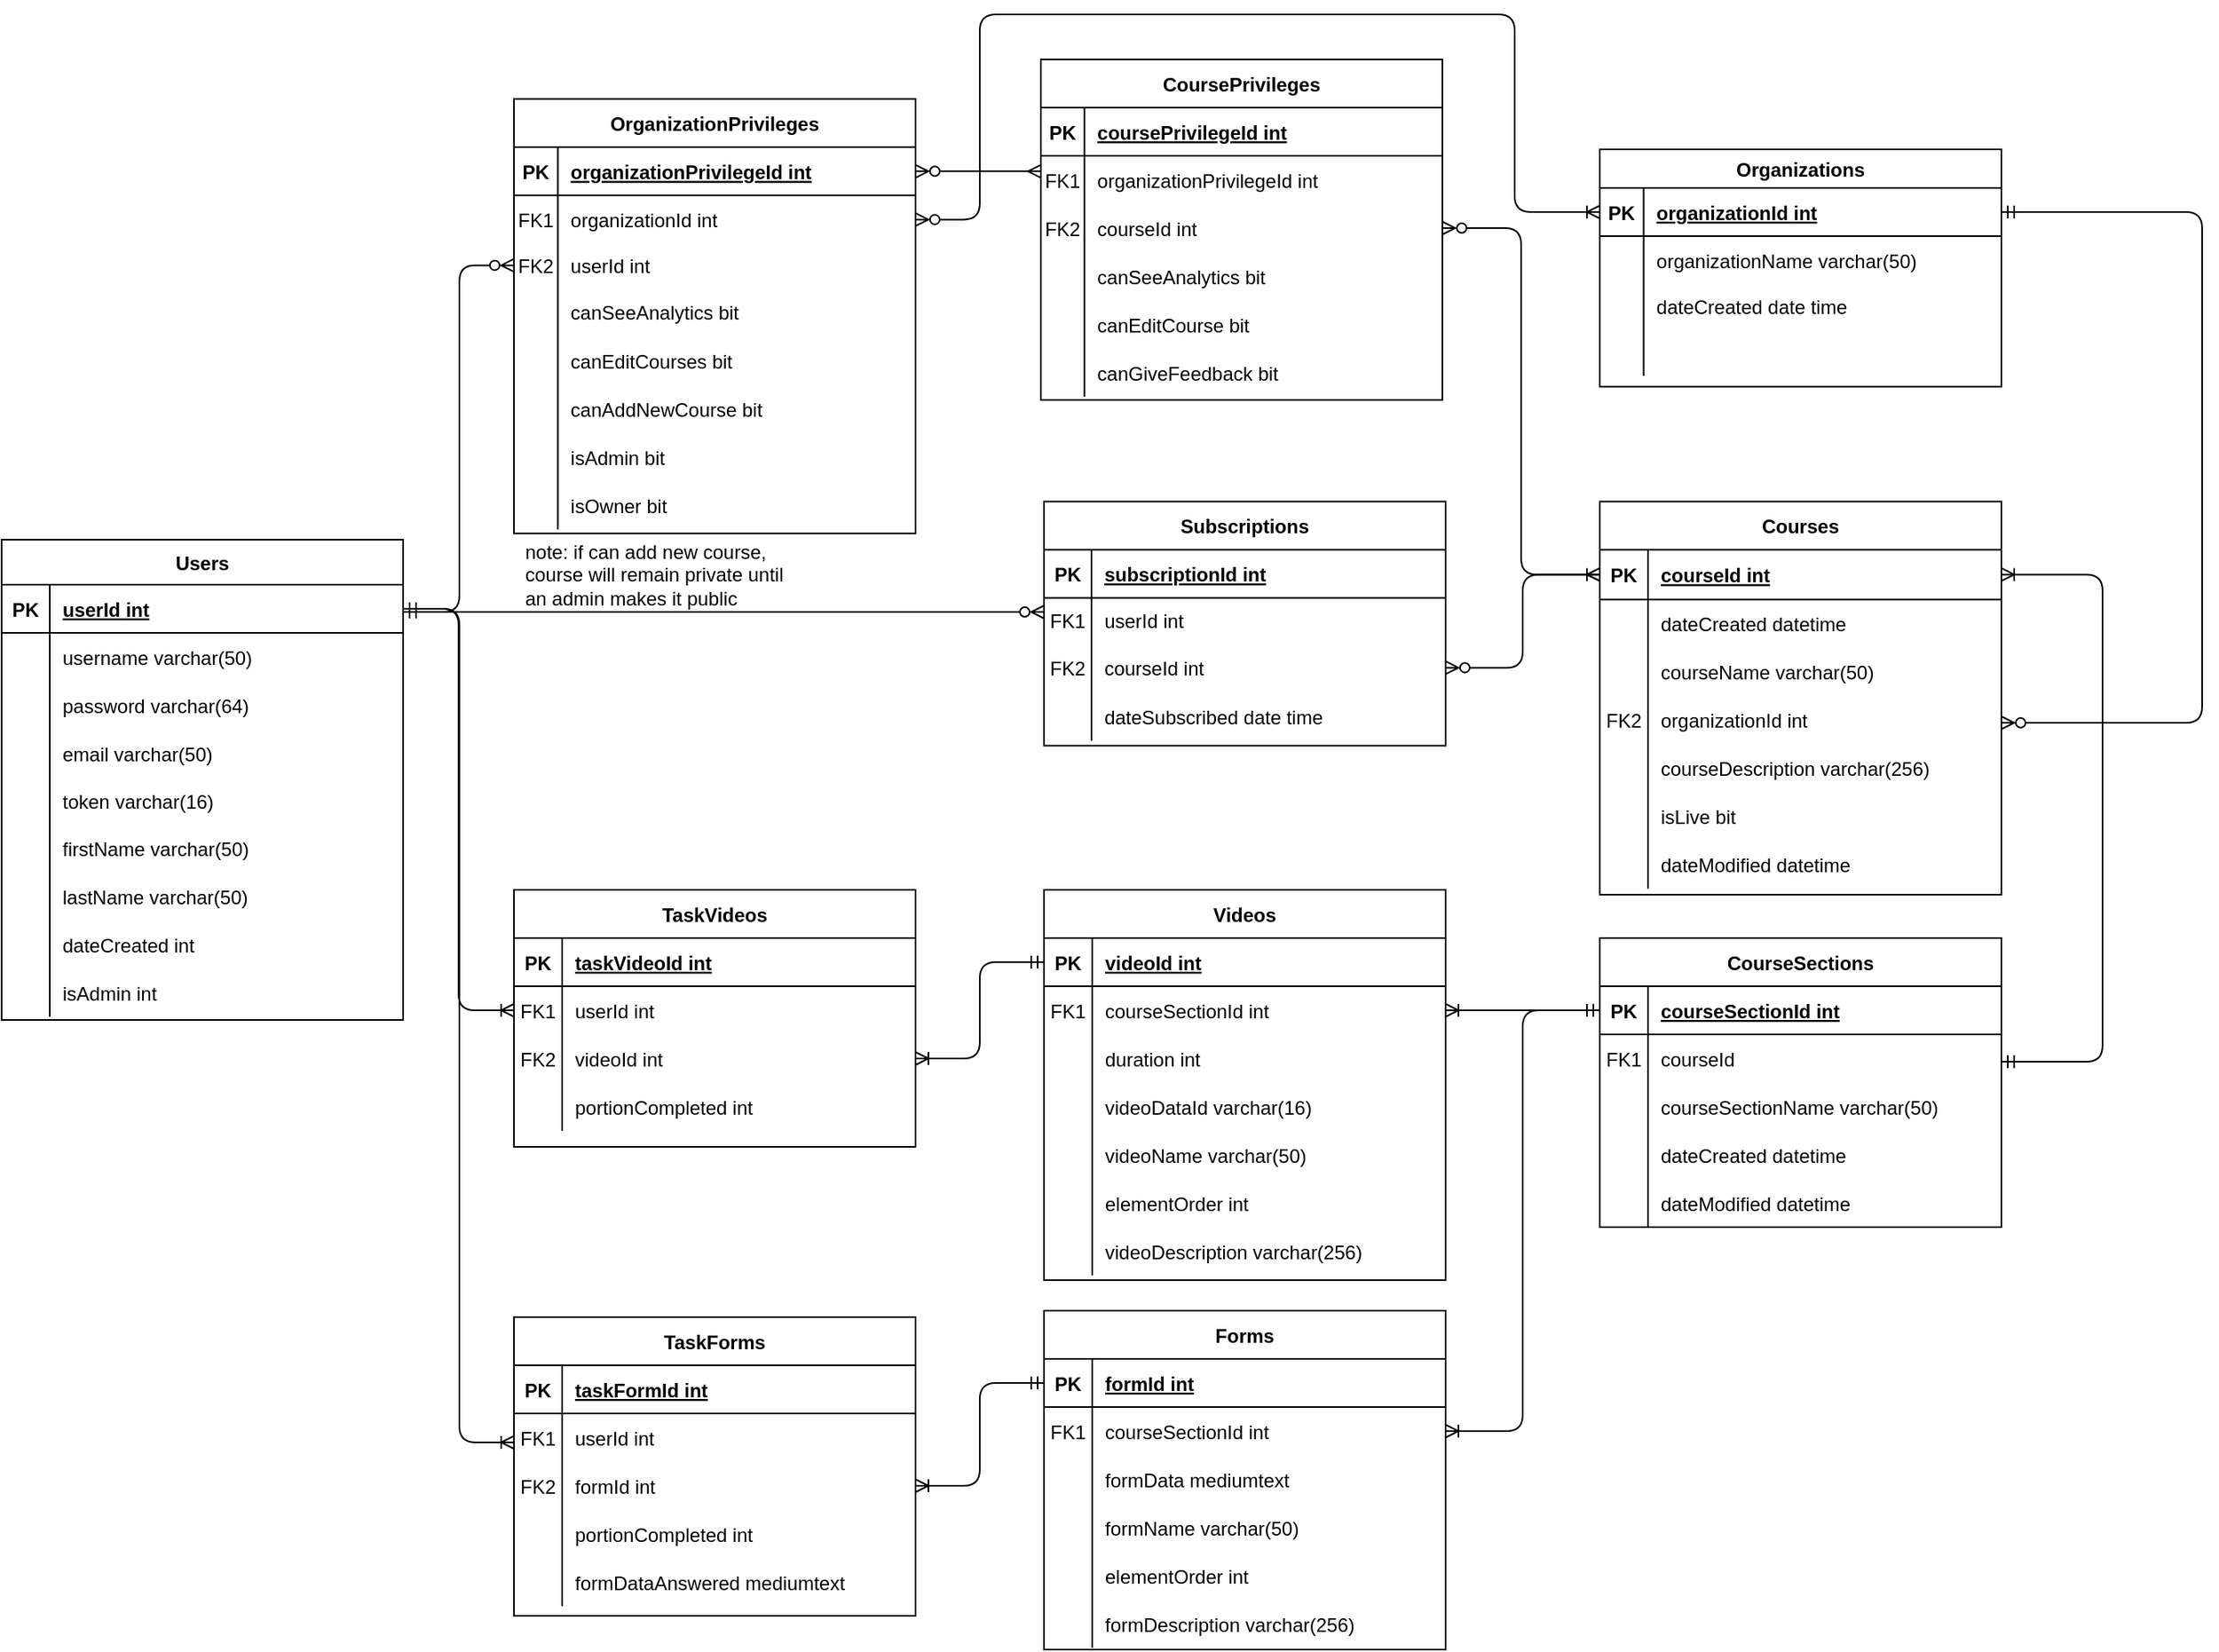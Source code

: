 <mxfile version="18.0.8" type="device"><diagram id="R2lEEEUBdFMjLlhIrx00" name="Page-1"><mxGraphModel dx="2564" dy="1766" grid="0" gridSize="10" guides="1" tooltips="1" connect="1" arrows="1" fold="1" page="1" pageScale="1" pageWidth="1169" pageHeight="827" math="0" shadow="0" extFonts="Permanent Marker^https://fonts.googleapis.com/css?family=Permanent+Marker"><root><mxCell id="0"/><mxCell id="1" parent="0"/><mxCell id="C-vyLk0tnHw3VtMMgP7b-1" value="" style="edgeStyle=orthogonalEdgeStyle;endArrow=ERzeroToMany;startArrow=ERmandOne;endFill=1;startFill=0;rounded=1;" parent="1" source="C-vyLk0tnHw3VtMMgP7b-24" target="C-vyLk0tnHw3VtMMgP7b-6" edge="1"><mxGeometry width="100" height="100" relative="1" as="geometry"><mxPoint x="340" y="720" as="sourcePoint"/><mxPoint x="440" y="620" as="targetPoint"/><Array as="points"><mxPoint x="266" y="115"/><mxPoint x="266" y="115"/></Array></mxGeometry></mxCell><mxCell id="C-vyLk0tnHw3VtMMgP7b-12" value="" style="edgeStyle=orthogonalEdgeStyle;endArrow=ERoneToMany;startArrow=ERzeroToMany;endFill=0;startFill=0;exitX=1;exitY=0.5;exitDx=0;exitDy=0;entryX=0;entryY=0.5;entryDx=0;entryDy=0;" parent="1" source="C-vyLk0tnHw3VtMMgP7b-9" target="C-vyLk0tnHw3VtMMgP7b-14" edge="1"><mxGeometry width="100" height="100" relative="1" as="geometry"><mxPoint x="400" y="180" as="sourcePoint"/><mxPoint x="460" y="205" as="targetPoint"/></mxGeometry></mxCell><mxCell id="C-vyLk0tnHw3VtMMgP7b-2" value="Subscriptions" style="shape=table;startSize=30;container=1;collapsible=1;childLayout=tableLayout;fixedRows=1;rowLines=0;fontStyle=1;align=center;resizeLast=1;" parent="1" vertex="1"><mxGeometry x="482" y="46.21" width="250" height="152" as="geometry"/></mxCell><mxCell id="C-vyLk0tnHw3VtMMgP7b-3" value="" style="shape=partialRectangle;collapsible=0;dropTarget=0;pointerEvents=0;fillColor=none;points=[[0,0.5],[1,0.5]];portConstraint=eastwest;top=0;left=0;right=0;bottom=1;" parent="C-vyLk0tnHw3VtMMgP7b-2" vertex="1"><mxGeometry y="30" width="250" height="30" as="geometry"/></mxCell><mxCell id="C-vyLk0tnHw3VtMMgP7b-4" value="PK" style="shape=partialRectangle;overflow=hidden;connectable=0;fillColor=none;top=0;left=0;bottom=0;right=0;fontStyle=1;" parent="C-vyLk0tnHw3VtMMgP7b-3" vertex="1"><mxGeometry width="29.564" height="30" as="geometry"><mxRectangle width="29.564" height="30" as="alternateBounds"/></mxGeometry></mxCell><mxCell id="C-vyLk0tnHw3VtMMgP7b-5" value="subscriptionId int" style="shape=partialRectangle;overflow=hidden;connectable=0;fillColor=none;top=0;left=0;bottom=0;right=0;align=left;spacingLeft=6;fontStyle=5;" parent="C-vyLk0tnHw3VtMMgP7b-3" vertex="1"><mxGeometry x="29.564" width="220.436" height="30" as="geometry"><mxRectangle width="220.436" height="30" as="alternateBounds"/></mxGeometry></mxCell><mxCell id="C-vyLk0tnHw3VtMMgP7b-6" value="" style="shape=partialRectangle;collapsible=0;dropTarget=0;pointerEvents=0;fillColor=none;points=[[0,0.5],[1,0.5]];portConstraint=eastwest;top=0;left=0;right=0;bottom=0;" parent="C-vyLk0tnHw3VtMMgP7b-2" vertex="1"><mxGeometry y="60" width="250" height="28" as="geometry"/></mxCell><mxCell id="C-vyLk0tnHw3VtMMgP7b-7" value="FK1" style="shape=partialRectangle;overflow=hidden;connectable=0;fillColor=none;top=0;left=0;bottom=0;right=0;" parent="C-vyLk0tnHw3VtMMgP7b-6" vertex="1"><mxGeometry width="29.564" height="28" as="geometry"><mxRectangle width="29.564" height="28" as="alternateBounds"/></mxGeometry></mxCell><mxCell id="C-vyLk0tnHw3VtMMgP7b-8" value="userId int" style="shape=partialRectangle;overflow=hidden;connectable=0;fillColor=none;top=0;left=0;bottom=0;right=0;align=left;spacingLeft=6;" parent="C-vyLk0tnHw3VtMMgP7b-6" vertex="1"><mxGeometry x="29.564" width="220.436" height="28" as="geometry"><mxRectangle width="220.436" height="28" as="alternateBounds"/></mxGeometry></mxCell><mxCell id="C-vyLk0tnHw3VtMMgP7b-9" value="" style="shape=partialRectangle;collapsible=0;dropTarget=0;pointerEvents=0;fillColor=none;points=[[0,0.5],[1,0.5]];portConstraint=eastwest;top=0;left=0;right=0;bottom=0;" parent="C-vyLk0tnHw3VtMMgP7b-2" vertex="1"><mxGeometry y="88" width="250" height="31" as="geometry"/></mxCell><mxCell id="C-vyLk0tnHw3VtMMgP7b-10" value="FK2" style="shape=partialRectangle;overflow=hidden;connectable=0;fillColor=none;top=0;left=0;bottom=0;right=0;" parent="C-vyLk0tnHw3VtMMgP7b-9" vertex="1"><mxGeometry width="29.564" height="31" as="geometry"><mxRectangle width="29.564" height="31" as="alternateBounds"/></mxGeometry></mxCell><mxCell id="C-vyLk0tnHw3VtMMgP7b-11" value="courseId int" style="shape=partialRectangle;overflow=hidden;connectable=0;fillColor=none;top=0;left=0;bottom=0;right=0;align=left;spacingLeft=6;" parent="C-vyLk0tnHw3VtMMgP7b-9" vertex="1"><mxGeometry x="29.564" width="220.436" height="31" as="geometry"><mxRectangle width="220.436" height="31" as="alternateBounds"/></mxGeometry></mxCell><mxCell id="-aKMDBQc289MfvNyo83Q-108" value="" style="shape=partialRectangle;collapsible=0;dropTarget=0;pointerEvents=0;fillColor=none;points=[[0,0.5],[1,0.5]];portConstraint=eastwest;top=0;left=0;right=0;bottom=0;" parent="C-vyLk0tnHw3VtMMgP7b-2" vertex="1"><mxGeometry y="119" width="250" height="30" as="geometry"/></mxCell><mxCell id="-aKMDBQc289MfvNyo83Q-109" value="" style="shape=partialRectangle;overflow=hidden;connectable=0;fillColor=none;top=0;left=0;bottom=0;right=0;" parent="-aKMDBQc289MfvNyo83Q-108" vertex="1"><mxGeometry width="29.564" height="30" as="geometry"><mxRectangle width="29.564" height="30" as="alternateBounds"/></mxGeometry></mxCell><mxCell id="-aKMDBQc289MfvNyo83Q-110" value="dateSubscribed date time" style="shape=partialRectangle;overflow=hidden;connectable=0;fillColor=none;top=0;left=0;bottom=0;right=0;align=left;spacingLeft=6;" parent="-aKMDBQc289MfvNyo83Q-108" vertex="1"><mxGeometry x="29.564" width="220.436" height="30" as="geometry"><mxRectangle width="220.436" height="30" as="alternateBounds"/></mxGeometry></mxCell><mxCell id="C-vyLk0tnHw3VtMMgP7b-13" value="Courses" style="shape=table;startSize=30;container=1;collapsible=1;childLayout=tableLayout;fixedRows=1;rowLines=0;fontStyle=1;align=center;resizeLast=1;" parent="1" vertex="1"><mxGeometry x="828" y="46.21" width="250" height="244.792" as="geometry"/></mxCell><mxCell id="C-vyLk0tnHw3VtMMgP7b-14" value="" style="shape=partialRectangle;collapsible=0;dropTarget=0;pointerEvents=0;fillColor=none;points=[[0,0.5],[1,0.5]];portConstraint=eastwest;top=0;left=0;right=0;bottom=1;" parent="C-vyLk0tnHw3VtMMgP7b-13" vertex="1"><mxGeometry y="30" width="250" height="31" as="geometry"/></mxCell><mxCell id="C-vyLk0tnHw3VtMMgP7b-15" value="PK" style="shape=partialRectangle;overflow=hidden;connectable=0;fillColor=none;top=0;left=0;bottom=0;right=0;fontStyle=1;" parent="C-vyLk0tnHw3VtMMgP7b-14" vertex="1"><mxGeometry width="30" height="31" as="geometry"><mxRectangle width="30" height="31" as="alternateBounds"/></mxGeometry></mxCell><mxCell id="C-vyLk0tnHw3VtMMgP7b-16" value="courseId int" style="shape=partialRectangle;overflow=hidden;connectable=0;fillColor=none;top=0;left=0;bottom=0;right=0;align=left;spacingLeft=6;fontStyle=5;" parent="C-vyLk0tnHw3VtMMgP7b-14" vertex="1"><mxGeometry x="30" width="220" height="31" as="geometry"><mxRectangle width="220" height="31" as="alternateBounds"/></mxGeometry></mxCell><mxCell id="C-vyLk0tnHw3VtMMgP7b-17" value="" style="shape=partialRectangle;collapsible=0;dropTarget=0;pointerEvents=0;fillColor=none;points=[[0,0.5],[1,0.5]];portConstraint=eastwest;top=0;left=0;right=0;bottom=0;" parent="C-vyLk0tnHw3VtMMgP7b-13" vertex="1"><mxGeometry y="61" width="250" height="30" as="geometry"/></mxCell><mxCell id="C-vyLk0tnHw3VtMMgP7b-18" value="" style="shape=partialRectangle;overflow=hidden;connectable=0;fillColor=none;top=0;left=0;bottom=0;right=0;" parent="C-vyLk0tnHw3VtMMgP7b-17" vertex="1"><mxGeometry width="30" height="30" as="geometry"><mxRectangle width="30" height="30" as="alternateBounds"/></mxGeometry></mxCell><mxCell id="C-vyLk0tnHw3VtMMgP7b-19" value="dateCreated datetime" style="shape=partialRectangle;overflow=hidden;connectable=0;fillColor=none;top=0;left=0;bottom=0;right=0;align=left;spacingLeft=6;" parent="C-vyLk0tnHw3VtMMgP7b-17" vertex="1"><mxGeometry x="30" width="220" height="30" as="geometry"><mxRectangle width="220" height="30" as="alternateBounds"/></mxGeometry></mxCell><mxCell id="C-vyLk0tnHw3VtMMgP7b-20" value="" style="shape=partialRectangle;collapsible=0;dropTarget=0;pointerEvents=0;fillColor=none;points=[[0,0.5],[1,0.5]];portConstraint=eastwest;top=0;left=0;right=0;bottom=0;" parent="C-vyLk0tnHw3VtMMgP7b-13" vertex="1"><mxGeometry y="91" width="250" height="30" as="geometry"/></mxCell><mxCell id="C-vyLk0tnHw3VtMMgP7b-21" value="" style="shape=partialRectangle;overflow=hidden;connectable=0;fillColor=none;top=0;left=0;bottom=0;right=0;" parent="C-vyLk0tnHw3VtMMgP7b-20" vertex="1"><mxGeometry width="30" height="30" as="geometry"><mxRectangle width="30" height="30" as="alternateBounds"/></mxGeometry></mxCell><mxCell id="C-vyLk0tnHw3VtMMgP7b-22" value="courseName varchar(50)" style="shape=partialRectangle;overflow=hidden;connectable=0;fillColor=none;top=0;left=0;bottom=0;right=0;align=left;spacingLeft=6;" parent="C-vyLk0tnHw3VtMMgP7b-20" vertex="1"><mxGeometry x="30" width="220" height="30" as="geometry"><mxRectangle width="220" height="30" as="alternateBounds"/></mxGeometry></mxCell><mxCell id="-aKMDBQc289MfvNyo83Q-124" value="" style="shape=partialRectangle;collapsible=0;dropTarget=0;pointerEvents=0;fillColor=none;points=[[0,0.5],[1,0.5]];portConstraint=eastwest;top=0;left=0;right=0;bottom=0;" parent="C-vyLk0tnHw3VtMMgP7b-13" vertex="1"><mxGeometry y="121" width="250" height="30" as="geometry"/></mxCell><mxCell id="-aKMDBQc289MfvNyo83Q-125" value="FK2" style="shape=partialRectangle;overflow=hidden;connectable=0;fillColor=none;top=0;left=0;bottom=0;right=0;" parent="-aKMDBQc289MfvNyo83Q-124" vertex="1"><mxGeometry width="30" height="30" as="geometry"><mxRectangle width="30" height="30" as="alternateBounds"/></mxGeometry></mxCell><mxCell id="-aKMDBQc289MfvNyo83Q-126" value="organizationId int" style="shape=partialRectangle;overflow=hidden;connectable=0;fillColor=none;top=0;left=0;bottom=0;right=0;align=left;spacingLeft=6;" parent="-aKMDBQc289MfvNyo83Q-124" vertex="1"><mxGeometry x="30" width="220" height="30" as="geometry"><mxRectangle width="220" height="30" as="alternateBounds"/></mxGeometry></mxCell><mxCell id="-aKMDBQc289MfvNyo83Q-173" value="" style="shape=partialRectangle;collapsible=0;dropTarget=0;pointerEvents=0;fillColor=none;points=[[0,0.5],[1,0.5]];portConstraint=eastwest;top=0;left=0;right=0;bottom=0;" parent="C-vyLk0tnHw3VtMMgP7b-13" vertex="1"><mxGeometry y="151" width="250" height="30" as="geometry"/></mxCell><mxCell id="-aKMDBQc289MfvNyo83Q-174" value="" style="shape=partialRectangle;overflow=hidden;connectable=0;fillColor=none;top=0;left=0;bottom=0;right=0;" parent="-aKMDBQc289MfvNyo83Q-173" vertex="1"><mxGeometry width="30" height="30" as="geometry"><mxRectangle width="30" height="30" as="alternateBounds"/></mxGeometry></mxCell><mxCell id="-aKMDBQc289MfvNyo83Q-175" value="courseDescription varchar(256)" style="shape=partialRectangle;overflow=hidden;connectable=0;fillColor=none;top=0;left=0;bottom=0;right=0;align=left;spacingLeft=6;" parent="-aKMDBQc289MfvNyo83Q-173" vertex="1"><mxGeometry x="30" width="220" height="30" as="geometry"><mxRectangle width="220" height="30" as="alternateBounds"/></mxGeometry></mxCell><mxCell id="HNr3AJ_LT85igMHzOX2w-123" value="" style="shape=partialRectangle;collapsible=0;dropTarget=0;pointerEvents=0;fillColor=none;points=[[0,0.5],[1,0.5]];portConstraint=eastwest;top=0;left=0;right=0;bottom=0;" parent="C-vyLk0tnHw3VtMMgP7b-13" vertex="1"><mxGeometry y="181" width="250" height="30" as="geometry"/></mxCell><mxCell id="HNr3AJ_LT85igMHzOX2w-124" value="" style="shape=partialRectangle;overflow=hidden;connectable=0;fillColor=none;top=0;left=0;bottom=0;right=0;" parent="HNr3AJ_LT85igMHzOX2w-123" vertex="1"><mxGeometry width="30" height="30" as="geometry"><mxRectangle width="30" height="30" as="alternateBounds"/></mxGeometry></mxCell><mxCell id="HNr3AJ_LT85igMHzOX2w-125" value="isLive bit" style="shape=partialRectangle;overflow=hidden;connectable=0;fillColor=none;top=0;left=0;bottom=0;right=0;align=left;spacingLeft=6;" parent="HNr3AJ_LT85igMHzOX2w-123" vertex="1"><mxGeometry x="30" width="220" height="30" as="geometry"><mxRectangle width="220" height="30" as="alternateBounds"/></mxGeometry></mxCell><mxCell id="HNr3AJ_LT85igMHzOX2w-126" value="" style="shape=partialRectangle;collapsible=0;dropTarget=0;pointerEvents=0;fillColor=none;points=[[0,0.5],[1,0.5]];portConstraint=eastwest;top=0;left=0;right=0;bottom=0;" parent="C-vyLk0tnHw3VtMMgP7b-13" vertex="1"><mxGeometry y="211" width="250" height="30" as="geometry"/></mxCell><mxCell id="HNr3AJ_LT85igMHzOX2w-127" value="" style="shape=partialRectangle;overflow=hidden;connectable=0;fillColor=none;top=0;left=0;bottom=0;right=0;" parent="HNr3AJ_LT85igMHzOX2w-126" vertex="1"><mxGeometry width="30" height="30" as="geometry"><mxRectangle width="30" height="30" as="alternateBounds"/></mxGeometry></mxCell><mxCell id="HNr3AJ_LT85igMHzOX2w-128" value="dateModified datetime" style="shape=partialRectangle;overflow=hidden;connectable=0;fillColor=none;top=0;left=0;bottom=0;right=0;align=left;spacingLeft=6;" parent="HNr3AJ_LT85igMHzOX2w-126" vertex="1"><mxGeometry x="30" width="220" height="30" as="geometry"><mxRectangle width="220" height="30" as="alternateBounds"/></mxGeometry></mxCell><mxCell id="C-vyLk0tnHw3VtMMgP7b-23" value="Users" style="shape=table;startSize=28;container=1;collapsible=1;childLayout=tableLayout;fixedRows=1;rowLines=0;fontStyle=1;align=center;resizeLast=1;" parent="1" vertex="1"><mxGeometry x="-167" y="70" width="250" height="299" as="geometry"/></mxCell><mxCell id="C-vyLk0tnHw3VtMMgP7b-24" value="" style="shape=partialRectangle;collapsible=0;dropTarget=0;pointerEvents=0;fillColor=none;points=[[0,0.5],[1,0.5]];portConstraint=eastwest;top=0;left=0;right=0;bottom=1;" parent="C-vyLk0tnHw3VtMMgP7b-23" vertex="1"><mxGeometry y="28" width="250" height="30" as="geometry"/></mxCell><mxCell id="C-vyLk0tnHw3VtMMgP7b-25" value="PK" style="shape=partialRectangle;overflow=hidden;connectable=0;fillColor=none;top=0;left=0;bottom=0;right=0;fontStyle=1;" parent="C-vyLk0tnHw3VtMMgP7b-24" vertex="1"><mxGeometry width="30" height="30" as="geometry"><mxRectangle width="30" height="30" as="alternateBounds"/></mxGeometry></mxCell><mxCell id="C-vyLk0tnHw3VtMMgP7b-26" value="userId int" style="shape=partialRectangle;overflow=hidden;connectable=0;fillColor=none;top=0;left=0;bottom=0;right=0;align=left;spacingLeft=6;fontStyle=5;" parent="C-vyLk0tnHw3VtMMgP7b-24" vertex="1"><mxGeometry x="30" width="220" height="30" as="geometry"><mxRectangle width="220" height="30" as="alternateBounds"/></mxGeometry></mxCell><mxCell id="C-vyLk0tnHw3VtMMgP7b-27" value="" style="shape=partialRectangle;collapsible=0;dropTarget=0;pointerEvents=0;fillColor=none;points=[[0,0.5],[1,0.5]];portConstraint=eastwest;top=0;left=0;right=0;bottom=0;" parent="C-vyLk0tnHw3VtMMgP7b-23" vertex="1"><mxGeometry y="58" width="250" height="30" as="geometry"/></mxCell><mxCell id="C-vyLk0tnHw3VtMMgP7b-28" value="" style="shape=partialRectangle;overflow=hidden;connectable=0;fillColor=none;top=0;left=0;bottom=0;right=0;" parent="C-vyLk0tnHw3VtMMgP7b-27" vertex="1"><mxGeometry width="30" height="30" as="geometry"><mxRectangle width="30" height="30" as="alternateBounds"/></mxGeometry></mxCell><mxCell id="C-vyLk0tnHw3VtMMgP7b-29" value="username varchar(50)" style="shape=partialRectangle;overflow=hidden;connectable=0;fillColor=none;top=0;left=0;bottom=0;right=0;align=left;spacingLeft=6;" parent="C-vyLk0tnHw3VtMMgP7b-27" vertex="1"><mxGeometry x="30" width="220" height="30" as="geometry"><mxRectangle width="220" height="30" as="alternateBounds"/></mxGeometry></mxCell><mxCell id="-aKMDBQc289MfvNyo83Q-155" value="" style="shape=partialRectangle;collapsible=0;dropTarget=0;pointerEvents=0;fillColor=none;points=[[0,0.5],[1,0.5]];portConstraint=eastwest;top=0;left=0;right=0;bottom=0;" parent="C-vyLk0tnHw3VtMMgP7b-23" vertex="1"><mxGeometry y="88" width="250" height="30" as="geometry"/></mxCell><mxCell id="-aKMDBQc289MfvNyo83Q-156" value="" style="shape=partialRectangle;overflow=hidden;connectable=0;fillColor=none;top=0;left=0;bottom=0;right=0;" parent="-aKMDBQc289MfvNyo83Q-155" vertex="1"><mxGeometry width="30" height="30" as="geometry"><mxRectangle width="30" height="30" as="alternateBounds"/></mxGeometry></mxCell><mxCell id="-aKMDBQc289MfvNyo83Q-157" value="password varchar(64)" style="shape=partialRectangle;overflow=hidden;connectable=0;fillColor=none;top=0;left=0;bottom=0;right=0;align=left;spacingLeft=6;" parent="-aKMDBQc289MfvNyo83Q-155" vertex="1"><mxGeometry x="30" width="220" height="30" as="geometry"><mxRectangle width="220" height="30" as="alternateBounds"/></mxGeometry></mxCell><mxCell id="-aKMDBQc289MfvNyo83Q-161" value="" style="shape=partialRectangle;collapsible=0;dropTarget=0;pointerEvents=0;fillColor=none;points=[[0,0.5],[1,0.5]];portConstraint=eastwest;top=0;left=0;right=0;bottom=0;" parent="C-vyLk0tnHw3VtMMgP7b-23" vertex="1"><mxGeometry y="118" width="250" height="30" as="geometry"/></mxCell><mxCell id="-aKMDBQc289MfvNyo83Q-162" value="" style="shape=partialRectangle;overflow=hidden;connectable=0;fillColor=none;top=0;left=0;bottom=0;right=0;" parent="-aKMDBQc289MfvNyo83Q-161" vertex="1"><mxGeometry width="30" height="30" as="geometry"><mxRectangle width="30" height="30" as="alternateBounds"/></mxGeometry></mxCell><mxCell id="-aKMDBQc289MfvNyo83Q-163" value="email varchar(50)" style="shape=partialRectangle;overflow=hidden;connectable=0;fillColor=none;top=0;left=0;bottom=0;right=0;align=left;spacingLeft=6;" parent="-aKMDBQc289MfvNyo83Q-161" vertex="1"><mxGeometry x="30" width="220" height="30" as="geometry"><mxRectangle width="220" height="30" as="alternateBounds"/></mxGeometry></mxCell><mxCell id="HNr3AJ_LT85igMHzOX2w-1" value="" style="shape=partialRectangle;collapsible=0;dropTarget=0;pointerEvents=0;fillColor=none;points=[[0,0.5],[1,0.5]];portConstraint=eastwest;top=0;left=0;right=0;bottom=0;" parent="C-vyLk0tnHw3VtMMgP7b-23" vertex="1"><mxGeometry y="148" width="250" height="29" as="geometry"/></mxCell><mxCell id="HNr3AJ_LT85igMHzOX2w-2" value="" style="shape=partialRectangle;overflow=hidden;connectable=0;fillColor=none;top=0;left=0;bottom=0;right=0;" parent="HNr3AJ_LT85igMHzOX2w-1" vertex="1"><mxGeometry width="30" height="29" as="geometry"><mxRectangle width="30" height="29" as="alternateBounds"/></mxGeometry></mxCell><mxCell id="HNr3AJ_LT85igMHzOX2w-3" value="token varchar(16)" style="shape=partialRectangle;overflow=hidden;connectable=0;fillColor=none;top=0;left=0;bottom=0;right=0;align=left;spacingLeft=6;" parent="HNr3AJ_LT85igMHzOX2w-1" vertex="1"><mxGeometry x="30" width="220" height="29" as="geometry"><mxRectangle width="220" height="29" as="alternateBounds"/></mxGeometry></mxCell><mxCell id="HNr3AJ_LT85igMHzOX2w-4" value="" style="shape=partialRectangle;collapsible=0;dropTarget=0;pointerEvents=0;fillColor=none;points=[[0,0.5],[1,0.5]];portConstraint=eastwest;top=0;left=0;right=0;bottom=0;" parent="C-vyLk0tnHw3VtMMgP7b-23" vertex="1"><mxGeometry y="177" width="250" height="30" as="geometry"/></mxCell><mxCell id="HNr3AJ_LT85igMHzOX2w-5" value="" style="shape=partialRectangle;overflow=hidden;connectable=0;fillColor=none;top=0;left=0;bottom=0;right=0;" parent="HNr3AJ_LT85igMHzOX2w-4" vertex="1"><mxGeometry width="30" height="30" as="geometry"><mxRectangle width="30" height="30" as="alternateBounds"/></mxGeometry></mxCell><mxCell id="HNr3AJ_LT85igMHzOX2w-6" value="firstName varchar(50)" style="shape=partialRectangle;overflow=hidden;connectable=0;fillColor=none;top=0;left=0;bottom=0;right=0;align=left;spacingLeft=6;" parent="HNr3AJ_LT85igMHzOX2w-4" vertex="1"><mxGeometry x="30" width="220" height="30" as="geometry"><mxRectangle width="220" height="30" as="alternateBounds"/></mxGeometry></mxCell><mxCell id="HNr3AJ_LT85igMHzOX2w-7" value="" style="shape=partialRectangle;collapsible=0;dropTarget=0;pointerEvents=0;fillColor=none;points=[[0,0.5],[1,0.5]];portConstraint=eastwest;top=0;left=0;right=0;bottom=0;" parent="C-vyLk0tnHw3VtMMgP7b-23" vertex="1"><mxGeometry y="207" width="250" height="30" as="geometry"/></mxCell><mxCell id="HNr3AJ_LT85igMHzOX2w-8" value="" style="shape=partialRectangle;overflow=hidden;connectable=0;fillColor=none;top=0;left=0;bottom=0;right=0;" parent="HNr3AJ_LT85igMHzOX2w-7" vertex="1"><mxGeometry width="30" height="30" as="geometry"><mxRectangle width="30" height="30" as="alternateBounds"/></mxGeometry></mxCell><mxCell id="HNr3AJ_LT85igMHzOX2w-9" value="lastName varchar(50)" style="shape=partialRectangle;overflow=hidden;connectable=0;fillColor=none;top=0;left=0;bottom=0;right=0;align=left;spacingLeft=6;" parent="HNr3AJ_LT85igMHzOX2w-7" vertex="1"><mxGeometry x="30" width="220" height="30" as="geometry"><mxRectangle width="220" height="30" as="alternateBounds"/></mxGeometry></mxCell><mxCell id="HNr3AJ_LT85igMHzOX2w-10" value="" style="shape=partialRectangle;collapsible=0;dropTarget=0;pointerEvents=0;fillColor=none;points=[[0,0.5],[1,0.5]];portConstraint=eastwest;top=0;left=0;right=0;bottom=0;" parent="C-vyLk0tnHw3VtMMgP7b-23" vertex="1"><mxGeometry y="237" width="250" height="30" as="geometry"/></mxCell><mxCell id="HNr3AJ_LT85igMHzOX2w-11" value="" style="shape=partialRectangle;overflow=hidden;connectable=0;fillColor=none;top=0;left=0;bottom=0;right=0;" parent="HNr3AJ_LT85igMHzOX2w-10" vertex="1"><mxGeometry width="30" height="30" as="geometry"><mxRectangle width="30" height="30" as="alternateBounds"/></mxGeometry></mxCell><mxCell id="HNr3AJ_LT85igMHzOX2w-12" value="dateCreated int" style="shape=partialRectangle;overflow=hidden;connectable=0;fillColor=none;top=0;left=0;bottom=0;right=0;align=left;spacingLeft=6;" parent="HNr3AJ_LT85igMHzOX2w-10" vertex="1"><mxGeometry x="30" width="220" height="30" as="geometry"><mxRectangle width="220" height="30" as="alternateBounds"/></mxGeometry></mxCell><mxCell id="HNr3AJ_LT85igMHzOX2w-101" value="" style="shape=partialRectangle;collapsible=0;dropTarget=0;pointerEvents=0;fillColor=none;points=[[0,0.5],[1,0.5]];portConstraint=eastwest;top=0;left=0;right=0;bottom=0;" parent="C-vyLk0tnHw3VtMMgP7b-23" vertex="1"><mxGeometry y="267" width="250" height="30" as="geometry"/></mxCell><mxCell id="HNr3AJ_LT85igMHzOX2w-102" value="" style="shape=partialRectangle;overflow=hidden;connectable=0;fillColor=none;top=0;left=0;bottom=0;right=0;" parent="HNr3AJ_LT85igMHzOX2w-101" vertex="1"><mxGeometry width="30" height="30" as="geometry"><mxRectangle width="30" height="30" as="alternateBounds"/></mxGeometry></mxCell><mxCell id="HNr3AJ_LT85igMHzOX2w-103" value="isAdmin int" style="shape=partialRectangle;overflow=hidden;connectable=0;fillColor=none;top=0;left=0;bottom=0;right=0;align=left;spacingLeft=6;" parent="HNr3AJ_LT85igMHzOX2w-101" vertex="1"><mxGeometry x="30" width="220" height="30" as="geometry"><mxRectangle width="220" height="30" as="alternateBounds"/></mxGeometry></mxCell><mxCell id="-aKMDBQc289MfvNyo83Q-8" value="Videos" style="shape=table;startSize=30;container=1;collapsible=1;childLayout=tableLayout;fixedRows=1;rowLines=0;fontStyle=1;align=center;resizeLast=1;" parent="1" vertex="1"><mxGeometry x="482" y="288" width="250" height="243" as="geometry"/></mxCell><mxCell id="-aKMDBQc289MfvNyo83Q-9" value="" style="shape=partialRectangle;collapsible=0;dropTarget=0;pointerEvents=0;fillColor=none;points=[[0,0.5],[1,0.5]];portConstraint=eastwest;top=0;left=0;right=0;bottom=1;" parent="-aKMDBQc289MfvNyo83Q-8" vertex="1"><mxGeometry y="30" width="250" height="30" as="geometry"/></mxCell><mxCell id="-aKMDBQc289MfvNyo83Q-10" value="PK" style="shape=partialRectangle;overflow=hidden;connectable=0;fillColor=none;top=0;left=0;bottom=0;right=0;fontStyle=1;" parent="-aKMDBQc289MfvNyo83Q-9" vertex="1"><mxGeometry width="30" height="30" as="geometry"><mxRectangle width="30" height="30" as="alternateBounds"/></mxGeometry></mxCell><mxCell id="-aKMDBQc289MfvNyo83Q-11" value="videoId int" style="shape=partialRectangle;overflow=hidden;connectable=0;fillColor=none;top=0;left=0;bottom=0;right=0;align=left;spacingLeft=6;fontStyle=5;" parent="-aKMDBQc289MfvNyo83Q-9" vertex="1"><mxGeometry x="30" width="220" height="30" as="geometry"><mxRectangle width="220" height="30" as="alternateBounds"/></mxGeometry></mxCell><mxCell id="-aKMDBQc289MfvNyo83Q-12" value="" style="shape=partialRectangle;collapsible=0;dropTarget=0;pointerEvents=0;fillColor=none;points=[[0,0.5],[1,0.5]];portConstraint=eastwest;top=0;left=0;right=0;bottom=0;" parent="-aKMDBQc289MfvNyo83Q-8" vertex="1"><mxGeometry y="60" width="250" height="30" as="geometry"/></mxCell><mxCell id="-aKMDBQc289MfvNyo83Q-13" value="FK1" style="shape=partialRectangle;overflow=hidden;connectable=0;fillColor=none;top=0;left=0;bottom=0;right=0;" parent="-aKMDBQc289MfvNyo83Q-12" vertex="1"><mxGeometry width="30" height="30" as="geometry"><mxRectangle width="30" height="30" as="alternateBounds"/></mxGeometry></mxCell><mxCell id="-aKMDBQc289MfvNyo83Q-14" value="courseSectionId int" style="shape=partialRectangle;overflow=hidden;connectable=0;fillColor=none;top=0;left=0;bottom=0;right=0;align=left;spacingLeft=6;" parent="-aKMDBQc289MfvNyo83Q-12" vertex="1"><mxGeometry x="30" width="220" height="30" as="geometry"><mxRectangle width="220" height="30" as="alternateBounds"/></mxGeometry></mxCell><mxCell id="-aKMDBQc289MfvNyo83Q-15" value="" style="shape=partialRectangle;collapsible=0;dropTarget=0;pointerEvents=0;fillColor=none;points=[[0,0.5],[1,0.5]];portConstraint=eastwest;top=0;left=0;right=0;bottom=0;" parent="-aKMDBQc289MfvNyo83Q-8" vertex="1"><mxGeometry y="90" width="250" height="30" as="geometry"/></mxCell><mxCell id="-aKMDBQc289MfvNyo83Q-16" value="" style="shape=partialRectangle;overflow=hidden;connectable=0;fillColor=none;top=0;left=0;bottom=0;right=0;" parent="-aKMDBQc289MfvNyo83Q-15" vertex="1"><mxGeometry width="30" height="30" as="geometry"><mxRectangle width="30" height="30" as="alternateBounds"/></mxGeometry></mxCell><mxCell id="-aKMDBQc289MfvNyo83Q-17" value="duration int" style="shape=partialRectangle;overflow=hidden;connectable=0;fillColor=none;top=0;left=0;bottom=0;right=0;align=left;spacingLeft=6;" parent="-aKMDBQc289MfvNyo83Q-15" vertex="1"><mxGeometry x="30" width="220" height="30" as="geometry"><mxRectangle width="220" height="30" as="alternateBounds"/></mxGeometry></mxCell><mxCell id="-aKMDBQc289MfvNyo83Q-43" value="" style="shape=partialRectangle;collapsible=0;dropTarget=0;pointerEvents=0;fillColor=none;points=[[0,0.5],[1,0.5]];portConstraint=eastwest;top=0;left=0;right=0;bottom=0;" parent="-aKMDBQc289MfvNyo83Q-8" vertex="1"><mxGeometry y="120" width="250" height="30" as="geometry"/></mxCell><mxCell id="-aKMDBQc289MfvNyo83Q-44" value="" style="shape=partialRectangle;overflow=hidden;connectable=0;fillColor=none;top=0;left=0;bottom=0;right=0;" parent="-aKMDBQc289MfvNyo83Q-43" vertex="1"><mxGeometry width="30" height="30" as="geometry"><mxRectangle width="30" height="30" as="alternateBounds"/></mxGeometry></mxCell><mxCell id="-aKMDBQc289MfvNyo83Q-45" value="videoDataId varchar(16)" style="shape=partialRectangle;overflow=hidden;connectable=0;fillColor=none;top=0;left=0;bottom=0;right=0;align=left;spacingLeft=6;" parent="-aKMDBQc289MfvNyo83Q-43" vertex="1"><mxGeometry x="30" width="220" height="30" as="geometry"><mxRectangle width="220" height="30" as="alternateBounds"/></mxGeometry></mxCell><mxCell id="-aKMDBQc289MfvNyo83Q-176" value="" style="shape=partialRectangle;collapsible=0;dropTarget=0;pointerEvents=0;fillColor=none;points=[[0,0.5],[1,0.5]];portConstraint=eastwest;top=0;left=0;right=0;bottom=0;" parent="-aKMDBQc289MfvNyo83Q-8" vertex="1"><mxGeometry y="150" width="250" height="30" as="geometry"/></mxCell><mxCell id="-aKMDBQc289MfvNyo83Q-177" value="" style="shape=partialRectangle;overflow=hidden;connectable=0;fillColor=none;top=0;left=0;bottom=0;right=0;" parent="-aKMDBQc289MfvNyo83Q-176" vertex="1"><mxGeometry width="30" height="30" as="geometry"><mxRectangle width="30" height="30" as="alternateBounds"/></mxGeometry></mxCell><mxCell id="-aKMDBQc289MfvNyo83Q-178" value="videoName varchar(50)" style="shape=partialRectangle;overflow=hidden;connectable=0;fillColor=none;top=0;left=0;bottom=0;right=0;align=left;spacingLeft=6;" parent="-aKMDBQc289MfvNyo83Q-176" vertex="1"><mxGeometry x="30" width="220" height="30" as="geometry"><mxRectangle width="220" height="30" as="alternateBounds"/></mxGeometry></mxCell><mxCell id="-aKMDBQc289MfvNyo83Q-179" value="" style="shape=partialRectangle;collapsible=0;dropTarget=0;pointerEvents=0;fillColor=none;points=[[0,0.5],[1,0.5]];portConstraint=eastwest;top=0;left=0;right=0;bottom=0;" parent="-aKMDBQc289MfvNyo83Q-8" vertex="1"><mxGeometry y="180" width="250" height="30" as="geometry"/></mxCell><mxCell id="-aKMDBQc289MfvNyo83Q-180" value="" style="shape=partialRectangle;overflow=hidden;connectable=0;fillColor=none;top=0;left=0;bottom=0;right=0;" parent="-aKMDBQc289MfvNyo83Q-179" vertex="1"><mxGeometry width="30" height="30" as="geometry"><mxRectangle width="30" height="30" as="alternateBounds"/></mxGeometry></mxCell><mxCell id="-aKMDBQc289MfvNyo83Q-181" value="elementOrder int" style="shape=partialRectangle;overflow=hidden;connectable=0;fillColor=none;top=0;left=0;bottom=0;right=0;align=left;spacingLeft=6;" parent="-aKMDBQc289MfvNyo83Q-179" vertex="1"><mxGeometry x="30" width="220" height="30" as="geometry"><mxRectangle width="220" height="30" as="alternateBounds"/></mxGeometry></mxCell><mxCell id="HNr3AJ_LT85igMHzOX2w-13" value="" style="shape=partialRectangle;collapsible=0;dropTarget=0;pointerEvents=0;fillColor=none;points=[[0,0.5],[1,0.5]];portConstraint=eastwest;top=0;left=0;right=0;bottom=0;" parent="-aKMDBQc289MfvNyo83Q-8" vertex="1"><mxGeometry y="210" width="250" height="30" as="geometry"/></mxCell><mxCell id="HNr3AJ_LT85igMHzOX2w-14" value="" style="shape=partialRectangle;overflow=hidden;connectable=0;fillColor=none;top=0;left=0;bottom=0;right=0;" parent="HNr3AJ_LT85igMHzOX2w-13" vertex="1"><mxGeometry width="30" height="30" as="geometry"><mxRectangle width="30" height="30" as="alternateBounds"/></mxGeometry></mxCell><mxCell id="HNr3AJ_LT85igMHzOX2w-15" value="videoDescription varchar(256)" style="shape=partialRectangle;overflow=hidden;connectable=0;fillColor=none;top=0;left=0;bottom=0;right=0;align=left;spacingLeft=6;" parent="HNr3AJ_LT85igMHzOX2w-13" vertex="1"><mxGeometry x="30" width="220" height="30" as="geometry"><mxRectangle width="220" height="30" as="alternateBounds"/></mxGeometry></mxCell><mxCell id="-aKMDBQc289MfvNyo83Q-18" value="CourseSections" style="shape=table;startSize=30;container=1;collapsible=1;childLayout=tableLayout;fixedRows=1;rowLines=0;fontStyle=1;align=center;resizeLast=1;" parent="1" vertex="1"><mxGeometry x="828" y="318" width="250" height="180" as="geometry"/></mxCell><mxCell id="-aKMDBQc289MfvNyo83Q-19" value="" style="shape=partialRectangle;collapsible=0;dropTarget=0;pointerEvents=0;fillColor=none;points=[[0,0.5],[1,0.5]];portConstraint=eastwest;top=0;left=0;right=0;bottom=1;" parent="-aKMDBQc289MfvNyo83Q-18" vertex="1"><mxGeometry y="30" width="250" height="30" as="geometry"/></mxCell><mxCell id="-aKMDBQc289MfvNyo83Q-20" value="PK" style="shape=partialRectangle;overflow=hidden;connectable=0;fillColor=none;top=0;left=0;bottom=0;right=0;fontStyle=1;" parent="-aKMDBQc289MfvNyo83Q-19" vertex="1"><mxGeometry width="30" height="30" as="geometry"><mxRectangle width="30" height="30" as="alternateBounds"/></mxGeometry></mxCell><mxCell id="-aKMDBQc289MfvNyo83Q-21" value="courseSectionId int" style="shape=partialRectangle;overflow=hidden;connectable=0;fillColor=none;top=0;left=0;bottom=0;right=0;align=left;spacingLeft=6;fontStyle=5;" parent="-aKMDBQc289MfvNyo83Q-19" vertex="1"><mxGeometry x="30" width="220" height="30" as="geometry"><mxRectangle width="220" height="30" as="alternateBounds"/></mxGeometry></mxCell><mxCell id="-aKMDBQc289MfvNyo83Q-22" value="" style="shape=partialRectangle;collapsible=0;dropTarget=0;pointerEvents=0;fillColor=none;points=[[0,0.5],[1,0.5]];portConstraint=eastwest;top=0;left=0;right=0;bottom=0;" parent="-aKMDBQc289MfvNyo83Q-18" vertex="1"><mxGeometry y="60" width="250" height="30" as="geometry"/></mxCell><mxCell id="-aKMDBQc289MfvNyo83Q-23" value="FK1" style="shape=partialRectangle;overflow=hidden;connectable=0;fillColor=none;top=0;left=0;bottom=0;right=0;" parent="-aKMDBQc289MfvNyo83Q-22" vertex="1"><mxGeometry width="30" height="30" as="geometry"><mxRectangle width="30" height="30" as="alternateBounds"/></mxGeometry></mxCell><mxCell id="-aKMDBQc289MfvNyo83Q-24" value="courseId" style="shape=partialRectangle;overflow=hidden;connectable=0;fillColor=none;top=0;left=0;bottom=0;right=0;align=left;spacingLeft=6;" parent="-aKMDBQc289MfvNyo83Q-22" vertex="1"><mxGeometry x="30" width="220" height="30" as="geometry"><mxRectangle width="220" height="30" as="alternateBounds"/></mxGeometry></mxCell><mxCell id="-aKMDBQc289MfvNyo83Q-25" value="" style="shape=partialRectangle;collapsible=0;dropTarget=0;pointerEvents=0;fillColor=none;points=[[0,0.5],[1,0.5]];portConstraint=eastwest;top=0;left=0;right=0;bottom=0;" parent="-aKMDBQc289MfvNyo83Q-18" vertex="1"><mxGeometry y="90" width="250" height="30" as="geometry"/></mxCell><mxCell id="-aKMDBQc289MfvNyo83Q-26" value="" style="shape=partialRectangle;overflow=hidden;connectable=0;fillColor=none;top=0;left=0;bottom=0;right=0;" parent="-aKMDBQc289MfvNyo83Q-25" vertex="1"><mxGeometry width="30" height="30" as="geometry"><mxRectangle width="30" height="30" as="alternateBounds"/></mxGeometry></mxCell><mxCell id="-aKMDBQc289MfvNyo83Q-27" value="courseSectionName varchar(50)" style="shape=partialRectangle;overflow=hidden;connectable=0;fillColor=none;top=0;left=0;bottom=0;right=0;align=left;spacingLeft=6;" parent="-aKMDBQc289MfvNyo83Q-25" vertex="1"><mxGeometry x="30" width="220" height="30" as="geometry"><mxRectangle width="220" height="30" as="alternateBounds"/></mxGeometry></mxCell><mxCell id="HNr3AJ_LT85igMHzOX2w-129" value="" style="shape=partialRectangle;collapsible=0;dropTarget=0;pointerEvents=0;fillColor=none;points=[[0,0.5],[1,0.5]];portConstraint=eastwest;top=0;left=0;right=0;bottom=0;" parent="-aKMDBQc289MfvNyo83Q-18" vertex="1"><mxGeometry y="120" width="250" height="30" as="geometry"/></mxCell><mxCell id="HNr3AJ_LT85igMHzOX2w-130" value="" style="shape=partialRectangle;overflow=hidden;connectable=0;fillColor=none;top=0;left=0;bottom=0;right=0;" parent="HNr3AJ_LT85igMHzOX2w-129" vertex="1"><mxGeometry width="30" height="30" as="geometry"><mxRectangle width="30" height="30" as="alternateBounds"/></mxGeometry></mxCell><mxCell id="HNr3AJ_LT85igMHzOX2w-131" value="dateCreated datetime" style="shape=partialRectangle;overflow=hidden;connectable=0;fillColor=none;top=0;left=0;bottom=0;right=0;align=left;spacingLeft=6;" parent="HNr3AJ_LT85igMHzOX2w-129" vertex="1"><mxGeometry x="30" width="220" height="30" as="geometry"><mxRectangle width="220" height="30" as="alternateBounds"/></mxGeometry></mxCell><mxCell id="HNr3AJ_LT85igMHzOX2w-132" value="" style="shape=partialRectangle;collapsible=0;dropTarget=0;pointerEvents=0;fillColor=none;points=[[0,0.5],[1,0.5]];portConstraint=eastwest;top=0;left=0;right=0;bottom=0;" parent="-aKMDBQc289MfvNyo83Q-18" vertex="1"><mxGeometry y="150" width="250" height="30" as="geometry"/></mxCell><mxCell id="HNr3AJ_LT85igMHzOX2w-133" value="" style="shape=partialRectangle;overflow=hidden;connectable=0;fillColor=none;top=0;left=0;bottom=0;right=0;" parent="HNr3AJ_LT85igMHzOX2w-132" vertex="1"><mxGeometry width="30" height="30" as="geometry"><mxRectangle width="30" height="30" as="alternateBounds"/></mxGeometry></mxCell><mxCell id="HNr3AJ_LT85igMHzOX2w-134" value="dateModified datetime" style="shape=partialRectangle;overflow=hidden;connectable=0;fillColor=none;top=0;left=0;bottom=0;right=0;align=left;spacingLeft=6;" parent="HNr3AJ_LT85igMHzOX2w-132" vertex="1"><mxGeometry x="30" width="220" height="30" as="geometry"><mxRectangle width="220" height="30" as="alternateBounds"/></mxGeometry></mxCell><mxCell id="-aKMDBQc289MfvNyo83Q-28" style="edgeStyle=orthogonalEdgeStyle;rounded=1;orthogonalLoop=1;jettySize=auto;html=1;entryX=1;entryY=0.5;entryDx=0;entryDy=0;startArrow=ERmandOne;startFill=0;endArrow=ERoneToMany;endFill=0;" parent="1" source="-aKMDBQc289MfvNyo83Q-22" target="C-vyLk0tnHw3VtMMgP7b-14" edge="1"><mxGeometry relative="1" as="geometry"><Array as="points"><mxPoint x="1141" y="395"/><mxPoint x="1141" y="92"/></Array></mxGeometry></mxCell><mxCell id="-aKMDBQc289MfvNyo83Q-29" style="edgeStyle=orthogonalEdgeStyle;rounded=1;orthogonalLoop=1;jettySize=auto;html=1;startArrow=ERoneToMany;startFill=0;endArrow=ERmandOne;endFill=0;" parent="1" source="-aKMDBQc289MfvNyo83Q-12" target="-aKMDBQc289MfvNyo83Q-19" edge="1"><mxGeometry relative="1" as="geometry"/></mxCell><mxCell id="-aKMDBQc289MfvNyo83Q-30" value="Forms" style="shape=table;startSize=30;container=1;collapsible=1;childLayout=tableLayout;fixedRows=1;rowLines=0;fontStyle=1;align=center;resizeLast=1;" parent="1" vertex="1"><mxGeometry x="482" y="550" width="250" height="211" as="geometry"/></mxCell><mxCell id="-aKMDBQc289MfvNyo83Q-31" value="" style="shape=partialRectangle;collapsible=0;dropTarget=0;pointerEvents=0;fillColor=none;points=[[0,0.5],[1,0.5]];portConstraint=eastwest;top=0;left=0;right=0;bottom=1;" parent="-aKMDBQc289MfvNyo83Q-30" vertex="1"><mxGeometry y="30" width="250" height="30" as="geometry"/></mxCell><mxCell id="-aKMDBQc289MfvNyo83Q-32" value="PK" style="shape=partialRectangle;overflow=hidden;connectable=0;fillColor=none;top=0;left=0;bottom=0;right=0;fontStyle=1;" parent="-aKMDBQc289MfvNyo83Q-31" vertex="1"><mxGeometry width="30" height="30" as="geometry"><mxRectangle width="30" height="30" as="alternateBounds"/></mxGeometry></mxCell><mxCell id="-aKMDBQc289MfvNyo83Q-33" value="formId int" style="shape=partialRectangle;overflow=hidden;connectable=0;fillColor=none;top=0;left=0;bottom=0;right=0;align=left;spacingLeft=6;fontStyle=5;" parent="-aKMDBQc289MfvNyo83Q-31" vertex="1"><mxGeometry x="30" width="220" height="30" as="geometry"><mxRectangle width="220" height="30" as="alternateBounds"/></mxGeometry></mxCell><mxCell id="-aKMDBQc289MfvNyo83Q-34" value="" style="shape=partialRectangle;collapsible=0;dropTarget=0;pointerEvents=0;fillColor=none;points=[[0,0.5],[1,0.5]];portConstraint=eastwest;top=0;left=0;right=0;bottom=0;" parent="-aKMDBQc289MfvNyo83Q-30" vertex="1"><mxGeometry y="60" width="250" height="30" as="geometry"/></mxCell><mxCell id="-aKMDBQc289MfvNyo83Q-35" value="FK1" style="shape=partialRectangle;overflow=hidden;connectable=0;fillColor=none;top=0;left=0;bottom=0;right=0;" parent="-aKMDBQc289MfvNyo83Q-34" vertex="1"><mxGeometry width="30" height="30" as="geometry"><mxRectangle width="30" height="30" as="alternateBounds"/></mxGeometry></mxCell><mxCell id="-aKMDBQc289MfvNyo83Q-36" value="courseSectionId int" style="shape=partialRectangle;overflow=hidden;connectable=0;fillColor=none;top=0;left=0;bottom=0;right=0;align=left;spacingLeft=6;" parent="-aKMDBQc289MfvNyo83Q-34" vertex="1"><mxGeometry x="30" width="220" height="30" as="geometry"><mxRectangle width="220" height="30" as="alternateBounds"/></mxGeometry></mxCell><mxCell id="-aKMDBQc289MfvNyo83Q-37" value="" style="shape=partialRectangle;collapsible=0;dropTarget=0;pointerEvents=0;fillColor=none;points=[[0,0.5],[1,0.5]];portConstraint=eastwest;top=0;left=0;right=0;bottom=0;" parent="-aKMDBQc289MfvNyo83Q-30" vertex="1"><mxGeometry y="90" width="250" height="30" as="geometry"/></mxCell><mxCell id="-aKMDBQc289MfvNyo83Q-38" value="" style="shape=partialRectangle;overflow=hidden;connectable=0;fillColor=none;top=0;left=0;bottom=0;right=0;" parent="-aKMDBQc289MfvNyo83Q-37" vertex="1"><mxGeometry width="30" height="30" as="geometry"><mxRectangle width="30" height="30" as="alternateBounds"/></mxGeometry></mxCell><mxCell id="-aKMDBQc289MfvNyo83Q-39" value="formData mediumtext" style="shape=partialRectangle;overflow=hidden;connectable=0;fillColor=none;top=0;left=0;bottom=0;right=0;align=left;spacingLeft=6;" parent="-aKMDBQc289MfvNyo83Q-37" vertex="1"><mxGeometry x="30" width="220" height="30" as="geometry"><mxRectangle width="220" height="30" as="alternateBounds"/></mxGeometry></mxCell><mxCell id="-aKMDBQc289MfvNyo83Q-182" value="" style="shape=partialRectangle;collapsible=0;dropTarget=0;pointerEvents=0;fillColor=none;points=[[0,0.5],[1,0.5]];portConstraint=eastwest;top=0;left=0;right=0;bottom=0;" parent="-aKMDBQc289MfvNyo83Q-30" vertex="1"><mxGeometry y="120" width="250" height="30" as="geometry"/></mxCell><mxCell id="-aKMDBQc289MfvNyo83Q-183" value="" style="shape=partialRectangle;overflow=hidden;connectable=0;fillColor=none;top=0;left=0;bottom=0;right=0;" parent="-aKMDBQc289MfvNyo83Q-182" vertex="1"><mxGeometry width="30" height="30" as="geometry"><mxRectangle width="30" height="30" as="alternateBounds"/></mxGeometry></mxCell><mxCell id="-aKMDBQc289MfvNyo83Q-184" value="formName varchar(50)" style="shape=partialRectangle;overflow=hidden;connectable=0;fillColor=none;top=0;left=0;bottom=0;right=0;align=left;spacingLeft=6;" parent="-aKMDBQc289MfvNyo83Q-182" vertex="1"><mxGeometry x="30" width="220" height="30" as="geometry"><mxRectangle width="220" height="30" as="alternateBounds"/></mxGeometry></mxCell><mxCell id="-aKMDBQc289MfvNyo83Q-185" value="" style="shape=partialRectangle;collapsible=0;dropTarget=0;pointerEvents=0;fillColor=none;points=[[0,0.5],[1,0.5]];portConstraint=eastwest;top=0;left=0;right=0;bottom=0;" parent="-aKMDBQc289MfvNyo83Q-30" vertex="1"><mxGeometry y="150" width="250" height="30" as="geometry"/></mxCell><mxCell id="-aKMDBQc289MfvNyo83Q-186" value="" style="shape=partialRectangle;overflow=hidden;connectable=0;fillColor=none;top=0;left=0;bottom=0;right=0;" parent="-aKMDBQc289MfvNyo83Q-185" vertex="1"><mxGeometry width="30" height="30" as="geometry"><mxRectangle width="30" height="30" as="alternateBounds"/></mxGeometry></mxCell><mxCell id="-aKMDBQc289MfvNyo83Q-187" value="elementOrder int" style="shape=partialRectangle;overflow=hidden;connectable=0;fillColor=none;top=0;left=0;bottom=0;right=0;align=left;spacingLeft=6;" parent="-aKMDBQc289MfvNyo83Q-185" vertex="1"><mxGeometry x="30" width="220" height="30" as="geometry"><mxRectangle width="220" height="30" as="alternateBounds"/></mxGeometry></mxCell><mxCell id="HNr3AJ_LT85igMHzOX2w-16" value="" style="shape=partialRectangle;collapsible=0;dropTarget=0;pointerEvents=0;fillColor=none;points=[[0,0.5],[1,0.5]];portConstraint=eastwest;top=0;left=0;right=0;bottom=0;" parent="-aKMDBQc289MfvNyo83Q-30" vertex="1"><mxGeometry y="180" width="250" height="30" as="geometry"/></mxCell><mxCell id="HNr3AJ_LT85igMHzOX2w-17" value="" style="shape=partialRectangle;overflow=hidden;connectable=0;fillColor=none;top=0;left=0;bottom=0;right=0;" parent="HNr3AJ_LT85igMHzOX2w-16" vertex="1"><mxGeometry width="30" height="30" as="geometry"><mxRectangle width="30" height="30" as="alternateBounds"/></mxGeometry></mxCell><mxCell id="HNr3AJ_LT85igMHzOX2w-18" value="formDescription varchar(256)" style="shape=partialRectangle;overflow=hidden;connectable=0;fillColor=none;top=0;left=0;bottom=0;right=0;align=left;spacingLeft=6;" parent="HNr3AJ_LT85igMHzOX2w-16" vertex="1"><mxGeometry x="30" width="220" height="30" as="geometry"><mxRectangle width="220" height="30" as="alternateBounds"/></mxGeometry></mxCell><mxCell id="-aKMDBQc289MfvNyo83Q-40" style="edgeStyle=orthogonalEdgeStyle;rounded=1;orthogonalLoop=1;jettySize=auto;html=1;entryX=0;entryY=0.5;entryDx=0;entryDy=0;startArrow=ERoneToMany;startFill=0;endArrow=ERmandOne;endFill=0;" parent="1" source="-aKMDBQc289MfvNyo83Q-34" target="-aKMDBQc289MfvNyo83Q-19" edge="1"><mxGeometry relative="1" as="geometry"/></mxCell><mxCell id="-aKMDBQc289MfvNyo83Q-47" value="TaskVideos" style="shape=table;startSize=30;container=1;collapsible=1;childLayout=tableLayout;fixedRows=1;rowLines=0;fontStyle=1;align=center;resizeLast=1;" parent="1" vertex="1"><mxGeometry x="152" y="288" width="250" height="160" as="geometry"/></mxCell><mxCell id="-aKMDBQc289MfvNyo83Q-48" value="" style="shape=partialRectangle;collapsible=0;dropTarget=0;pointerEvents=0;fillColor=none;points=[[0,0.5],[1,0.5]];portConstraint=eastwest;top=0;left=0;right=0;bottom=1;" parent="-aKMDBQc289MfvNyo83Q-47" vertex="1"><mxGeometry y="30" width="250" height="30" as="geometry"/></mxCell><mxCell id="-aKMDBQc289MfvNyo83Q-49" value="PK" style="shape=partialRectangle;overflow=hidden;connectable=0;fillColor=none;top=0;left=0;bottom=0;right=0;fontStyle=1;" parent="-aKMDBQc289MfvNyo83Q-48" vertex="1"><mxGeometry width="30" height="30" as="geometry"><mxRectangle width="30" height="30" as="alternateBounds"/></mxGeometry></mxCell><mxCell id="-aKMDBQc289MfvNyo83Q-50" value="taskVideoId int" style="shape=partialRectangle;overflow=hidden;connectable=0;fillColor=none;top=0;left=0;bottom=0;right=0;align=left;spacingLeft=6;fontStyle=5;" parent="-aKMDBQc289MfvNyo83Q-48" vertex="1"><mxGeometry x="30" width="220" height="30" as="geometry"><mxRectangle width="220" height="30" as="alternateBounds"/></mxGeometry></mxCell><mxCell id="-aKMDBQc289MfvNyo83Q-51" value="" style="shape=partialRectangle;collapsible=0;dropTarget=0;pointerEvents=0;fillColor=none;points=[[0,0.5],[1,0.5]];portConstraint=eastwest;top=0;left=0;right=0;bottom=0;" parent="-aKMDBQc289MfvNyo83Q-47" vertex="1"><mxGeometry y="60" width="250" height="30" as="geometry"/></mxCell><mxCell id="-aKMDBQc289MfvNyo83Q-52" value="FK1" style="shape=partialRectangle;overflow=hidden;connectable=0;fillColor=none;top=0;left=0;bottom=0;right=0;" parent="-aKMDBQc289MfvNyo83Q-51" vertex="1"><mxGeometry width="30" height="30" as="geometry"><mxRectangle width="30" height="30" as="alternateBounds"/></mxGeometry></mxCell><mxCell id="-aKMDBQc289MfvNyo83Q-53" value="userId int" style="shape=partialRectangle;overflow=hidden;connectable=0;fillColor=none;top=0;left=0;bottom=0;right=0;align=left;spacingLeft=6;" parent="-aKMDBQc289MfvNyo83Q-51" vertex="1"><mxGeometry x="30" width="220" height="30" as="geometry"><mxRectangle width="220" height="30" as="alternateBounds"/></mxGeometry></mxCell><mxCell id="-aKMDBQc289MfvNyo83Q-54" value="" style="shape=partialRectangle;collapsible=0;dropTarget=0;pointerEvents=0;fillColor=none;points=[[0,0.5],[1,0.5]];portConstraint=eastwest;top=0;left=0;right=0;bottom=0;" parent="-aKMDBQc289MfvNyo83Q-47" vertex="1"><mxGeometry y="90" width="250" height="30" as="geometry"/></mxCell><mxCell id="-aKMDBQc289MfvNyo83Q-55" value="FK2" style="shape=partialRectangle;overflow=hidden;connectable=0;fillColor=none;top=0;left=0;bottom=0;right=0;" parent="-aKMDBQc289MfvNyo83Q-54" vertex="1"><mxGeometry width="30" height="30" as="geometry"><mxRectangle width="30" height="30" as="alternateBounds"/></mxGeometry></mxCell><mxCell id="-aKMDBQc289MfvNyo83Q-56" value="videoId int" style="shape=partialRectangle;overflow=hidden;connectable=0;fillColor=none;top=0;left=0;bottom=0;right=0;align=left;spacingLeft=6;" parent="-aKMDBQc289MfvNyo83Q-54" vertex="1"><mxGeometry x="30" width="220" height="30" as="geometry"><mxRectangle width="220" height="30" as="alternateBounds"/></mxGeometry></mxCell><mxCell id="-aKMDBQc289MfvNyo83Q-57" value="" style="shape=partialRectangle;collapsible=0;dropTarget=0;pointerEvents=0;fillColor=none;points=[[0,0.5],[1,0.5]];portConstraint=eastwest;top=0;left=0;right=0;bottom=0;" parent="-aKMDBQc289MfvNyo83Q-47" vertex="1"><mxGeometry y="120" width="250" height="30" as="geometry"/></mxCell><mxCell id="-aKMDBQc289MfvNyo83Q-58" value="" style="shape=partialRectangle;overflow=hidden;connectable=0;fillColor=none;top=0;left=0;bottom=0;right=0;" parent="-aKMDBQc289MfvNyo83Q-57" vertex="1"><mxGeometry width="30" height="30" as="geometry"><mxRectangle width="30" height="30" as="alternateBounds"/></mxGeometry></mxCell><mxCell id="-aKMDBQc289MfvNyo83Q-59" value="portionCompleted int" style="shape=partialRectangle;overflow=hidden;connectable=0;fillColor=none;top=0;left=0;bottom=0;right=0;align=left;spacingLeft=6;" parent="-aKMDBQc289MfvNyo83Q-57" vertex="1"><mxGeometry x="30" width="220" height="30" as="geometry"><mxRectangle width="220" height="30" as="alternateBounds"/></mxGeometry></mxCell><mxCell id="-aKMDBQc289MfvNyo83Q-60" style="edgeStyle=orthogonalEdgeStyle;rounded=1;orthogonalLoop=1;jettySize=auto;html=1;entryX=0;entryY=0.5;entryDx=0;entryDy=0;startArrow=ERoneToMany;startFill=0;endArrow=ERmandOne;endFill=0;" parent="1" source="-aKMDBQc289MfvNyo83Q-54" target="-aKMDBQc289MfvNyo83Q-9" edge="1"><mxGeometry relative="1" as="geometry"/></mxCell><mxCell id="-aKMDBQc289MfvNyo83Q-61" style="edgeStyle=orthogonalEdgeStyle;rounded=1;orthogonalLoop=1;jettySize=auto;html=1;entryX=1;entryY=0.5;entryDx=0;entryDy=0;startArrow=ERoneToMany;startFill=0;endArrow=ERmandOne;endFill=0;" parent="1" source="-aKMDBQc289MfvNyo83Q-51" target="C-vyLk0tnHw3VtMMgP7b-24" edge="1"><mxGeometry relative="1" as="geometry"/></mxCell><mxCell id="-aKMDBQc289MfvNyo83Q-65" value="TaskForms" style="shape=table;startSize=30;container=1;collapsible=1;childLayout=tableLayout;fixedRows=1;rowLines=0;fontStyle=1;align=center;resizeLast=1;" parent="1" vertex="1"><mxGeometry x="152" y="554" width="250" height="186" as="geometry"/></mxCell><mxCell id="-aKMDBQc289MfvNyo83Q-66" value="" style="shape=partialRectangle;collapsible=0;dropTarget=0;pointerEvents=0;fillColor=none;points=[[0,0.5],[1,0.5]];portConstraint=eastwest;top=0;left=0;right=0;bottom=1;" parent="-aKMDBQc289MfvNyo83Q-65" vertex="1"><mxGeometry y="30" width="250" height="30" as="geometry"/></mxCell><mxCell id="-aKMDBQc289MfvNyo83Q-67" value="PK" style="shape=partialRectangle;overflow=hidden;connectable=0;fillColor=none;top=0;left=0;bottom=0;right=0;fontStyle=1;" parent="-aKMDBQc289MfvNyo83Q-66" vertex="1"><mxGeometry width="30" height="30" as="geometry"><mxRectangle width="30" height="30" as="alternateBounds"/></mxGeometry></mxCell><mxCell id="-aKMDBQc289MfvNyo83Q-68" value="taskFormId int" style="shape=partialRectangle;overflow=hidden;connectable=0;fillColor=none;top=0;left=0;bottom=0;right=0;align=left;spacingLeft=6;fontStyle=5;" parent="-aKMDBQc289MfvNyo83Q-66" vertex="1"><mxGeometry x="30" width="220" height="30" as="geometry"><mxRectangle width="220" height="30" as="alternateBounds"/></mxGeometry></mxCell><mxCell id="-aKMDBQc289MfvNyo83Q-69" value="" style="shape=partialRectangle;collapsible=0;dropTarget=0;pointerEvents=0;fillColor=none;points=[[0,0.5],[1,0.5]];portConstraint=eastwest;top=0;left=0;right=0;bottom=0;" parent="-aKMDBQc289MfvNyo83Q-65" vertex="1"><mxGeometry y="60" width="250" height="30" as="geometry"/></mxCell><mxCell id="-aKMDBQc289MfvNyo83Q-70" value="FK1" style="shape=partialRectangle;overflow=hidden;connectable=0;fillColor=none;top=0;left=0;bottom=0;right=0;" parent="-aKMDBQc289MfvNyo83Q-69" vertex="1"><mxGeometry width="30" height="30" as="geometry"><mxRectangle width="30" height="30" as="alternateBounds"/></mxGeometry></mxCell><mxCell id="-aKMDBQc289MfvNyo83Q-71" value="userId int" style="shape=partialRectangle;overflow=hidden;connectable=0;fillColor=none;top=0;left=0;bottom=0;right=0;align=left;spacingLeft=6;" parent="-aKMDBQc289MfvNyo83Q-69" vertex="1"><mxGeometry x="30" width="220" height="30" as="geometry"><mxRectangle width="220" height="30" as="alternateBounds"/></mxGeometry></mxCell><mxCell id="-aKMDBQc289MfvNyo83Q-72" value="" style="shape=partialRectangle;collapsible=0;dropTarget=0;pointerEvents=0;fillColor=none;points=[[0,0.5],[1,0.5]];portConstraint=eastwest;top=0;left=0;right=0;bottom=0;" parent="-aKMDBQc289MfvNyo83Q-65" vertex="1"><mxGeometry y="90" width="250" height="30" as="geometry"/></mxCell><mxCell id="-aKMDBQc289MfvNyo83Q-73" value="FK2" style="shape=partialRectangle;overflow=hidden;connectable=0;fillColor=none;top=0;left=0;bottom=0;right=0;" parent="-aKMDBQc289MfvNyo83Q-72" vertex="1"><mxGeometry width="30" height="30" as="geometry"><mxRectangle width="30" height="30" as="alternateBounds"/></mxGeometry></mxCell><mxCell id="-aKMDBQc289MfvNyo83Q-74" value="formId int" style="shape=partialRectangle;overflow=hidden;connectable=0;fillColor=none;top=0;left=0;bottom=0;right=0;align=left;spacingLeft=6;" parent="-aKMDBQc289MfvNyo83Q-72" vertex="1"><mxGeometry x="30" width="220" height="30" as="geometry"><mxRectangle width="220" height="30" as="alternateBounds"/></mxGeometry></mxCell><mxCell id="-aKMDBQc289MfvNyo83Q-75" value="" style="shape=partialRectangle;collapsible=0;dropTarget=0;pointerEvents=0;fillColor=none;points=[[0,0.5],[1,0.5]];portConstraint=eastwest;top=0;left=0;right=0;bottom=0;" parent="-aKMDBQc289MfvNyo83Q-65" vertex="1"><mxGeometry y="120" width="250" height="30" as="geometry"/></mxCell><mxCell id="-aKMDBQc289MfvNyo83Q-76" value="" style="shape=partialRectangle;overflow=hidden;connectable=0;fillColor=none;top=0;left=0;bottom=0;right=0;" parent="-aKMDBQc289MfvNyo83Q-75" vertex="1"><mxGeometry width="30" height="30" as="geometry"><mxRectangle width="30" height="30" as="alternateBounds"/></mxGeometry></mxCell><mxCell id="-aKMDBQc289MfvNyo83Q-77" value="portionCompleted int" style="shape=partialRectangle;overflow=hidden;connectable=0;fillColor=none;top=0;left=0;bottom=0;right=0;align=left;spacingLeft=6;" parent="-aKMDBQc289MfvNyo83Q-75" vertex="1"><mxGeometry x="30" width="220" height="30" as="geometry"><mxRectangle width="220" height="30" as="alternateBounds"/></mxGeometry></mxCell><mxCell id="-aKMDBQc289MfvNyo83Q-152" value="" style="shape=partialRectangle;collapsible=0;dropTarget=0;pointerEvents=0;fillColor=none;points=[[0,0.5],[1,0.5]];portConstraint=eastwest;top=0;left=0;right=0;bottom=0;" parent="-aKMDBQc289MfvNyo83Q-65" vertex="1"><mxGeometry y="150" width="250" height="30" as="geometry"/></mxCell><mxCell id="-aKMDBQc289MfvNyo83Q-153" value="" style="shape=partialRectangle;overflow=hidden;connectable=0;fillColor=none;top=0;left=0;bottom=0;right=0;" parent="-aKMDBQc289MfvNyo83Q-152" vertex="1"><mxGeometry width="30" height="30" as="geometry"><mxRectangle width="30" height="30" as="alternateBounds"/></mxGeometry></mxCell><mxCell id="-aKMDBQc289MfvNyo83Q-154" value="formDataAnswered mediumtext" style="shape=partialRectangle;overflow=hidden;connectable=0;fillColor=none;top=0;left=0;bottom=0;right=0;align=left;spacingLeft=6;" parent="-aKMDBQc289MfvNyo83Q-152" vertex="1"><mxGeometry x="30" width="220" height="30" as="geometry"><mxRectangle width="220" height="30" as="alternateBounds"/></mxGeometry></mxCell><mxCell id="-aKMDBQc289MfvNyo83Q-78" style="edgeStyle=orthogonalEdgeStyle;rounded=1;orthogonalLoop=1;jettySize=auto;html=1;startArrow=ERoneToMany;startFill=0;endArrow=ERmandOne;endFill=0;" parent="1" source="-aKMDBQc289MfvNyo83Q-72" target="-aKMDBQc289MfvNyo83Q-31" edge="1"><mxGeometry relative="1" as="geometry"/></mxCell><mxCell id="-aKMDBQc289MfvNyo83Q-79" style="edgeStyle=orthogonalEdgeStyle;rounded=1;orthogonalLoop=1;jettySize=auto;html=1;entryX=1;entryY=0.5;entryDx=0;entryDy=0;startArrow=ERoneToMany;startFill=0;endArrow=ERmandOne;endFill=0;" parent="1" source="-aKMDBQc289MfvNyo83Q-69" target="C-vyLk0tnHw3VtMMgP7b-24" edge="1"><mxGeometry relative="1" as="geometry"><Array as="points"><mxPoint x="118" y="632"/><mxPoint x="118" y="113"/></Array></mxGeometry></mxCell><mxCell id="-aKMDBQc289MfvNyo83Q-111" value="Organizations" style="shape=table;startSize=24;container=1;collapsible=1;childLayout=tableLayout;fixedRows=1;rowLines=0;fontStyle=1;align=center;resizeLast=1;" parent="1" vertex="1"><mxGeometry x="828" y="-173" width="250" height="147.75" as="geometry"/></mxCell><mxCell id="-aKMDBQc289MfvNyo83Q-112" value="" style="shape=partialRectangle;collapsible=0;dropTarget=0;pointerEvents=0;fillColor=none;points=[[0,0.5],[1,0.5]];portConstraint=eastwest;top=0;left=0;right=0;bottom=1;" parent="-aKMDBQc289MfvNyo83Q-111" vertex="1"><mxGeometry y="24" width="250" height="30" as="geometry"/></mxCell><mxCell id="-aKMDBQc289MfvNyo83Q-113" value="PK" style="shape=partialRectangle;overflow=hidden;connectable=0;fillColor=none;top=0;left=0;bottom=0;right=0;fontStyle=1;" parent="-aKMDBQc289MfvNyo83Q-112" vertex="1"><mxGeometry width="27.292" height="30" as="geometry"><mxRectangle width="27.292" height="30" as="alternateBounds"/></mxGeometry></mxCell><mxCell id="-aKMDBQc289MfvNyo83Q-114" value="organizationId int" style="shape=partialRectangle;overflow=hidden;connectable=0;fillColor=none;top=0;left=0;bottom=0;right=0;align=left;spacingLeft=6;fontStyle=5;" parent="-aKMDBQc289MfvNyo83Q-112" vertex="1"><mxGeometry x="27.292" width="222.708" height="30" as="geometry"><mxRectangle width="222.708" height="30" as="alternateBounds"/></mxGeometry></mxCell><mxCell id="-aKMDBQc289MfvNyo83Q-115" value="" style="shape=partialRectangle;collapsible=0;dropTarget=0;pointerEvents=0;fillColor=none;points=[[0,0.5],[1,0.5]];portConstraint=eastwest;top=0;left=0;right=0;bottom=0;" parent="-aKMDBQc289MfvNyo83Q-111" vertex="1"><mxGeometry y="54" width="250" height="30" as="geometry"/></mxCell><mxCell id="-aKMDBQc289MfvNyo83Q-116" value="" style="shape=partialRectangle;overflow=hidden;connectable=0;fillColor=none;top=0;left=0;bottom=0;right=0;" parent="-aKMDBQc289MfvNyo83Q-115" vertex="1"><mxGeometry width="27.292" height="30" as="geometry"><mxRectangle width="27.292" height="30" as="alternateBounds"/></mxGeometry></mxCell><mxCell id="-aKMDBQc289MfvNyo83Q-117" value="organizationName varchar(50)" style="shape=partialRectangle;overflow=hidden;connectable=0;fillColor=none;top=0;left=0;bottom=0;right=0;align=left;spacingLeft=6;" parent="-aKMDBQc289MfvNyo83Q-115" vertex="1"><mxGeometry x="27.292" width="222.708" height="30" as="geometry"><mxRectangle width="222.708" height="30" as="alternateBounds"/></mxGeometry></mxCell><mxCell id="-aKMDBQc289MfvNyo83Q-118" value="" style="shape=partialRectangle;collapsible=0;dropTarget=0;pointerEvents=0;fillColor=none;points=[[0,0.5],[1,0.5]];portConstraint=eastwest;top=0;left=0;right=0;bottom=0;" parent="-aKMDBQc289MfvNyo83Q-111" vertex="1"><mxGeometry y="84" width="250" height="27" as="geometry"/></mxCell><mxCell id="-aKMDBQc289MfvNyo83Q-119" value="" style="shape=partialRectangle;overflow=hidden;connectable=0;fillColor=none;top=0;left=0;bottom=0;right=0;" parent="-aKMDBQc289MfvNyo83Q-118" vertex="1"><mxGeometry width="27.292" height="27" as="geometry"><mxRectangle width="27.292" height="27" as="alternateBounds"/></mxGeometry></mxCell><mxCell id="-aKMDBQc289MfvNyo83Q-120" value="dateCreated date time" style="shape=partialRectangle;overflow=hidden;connectable=0;fillColor=none;top=0;left=0;bottom=0;right=0;align=left;spacingLeft=6;" parent="-aKMDBQc289MfvNyo83Q-118" vertex="1"><mxGeometry x="27.292" width="222.708" height="27" as="geometry"><mxRectangle width="222.708" height="27" as="alternateBounds"/></mxGeometry></mxCell><mxCell id="-aKMDBQc289MfvNyo83Q-121" value="" style="shape=partialRectangle;collapsible=0;dropTarget=0;pointerEvents=0;fillColor=none;points=[[0,0.5],[1,0.5]];portConstraint=eastwest;top=0;left=0;right=0;bottom=0;" parent="-aKMDBQc289MfvNyo83Q-111" vertex="1"><mxGeometry y="111" width="250" height="30" as="geometry"/></mxCell><mxCell id="-aKMDBQc289MfvNyo83Q-122" value="" style="shape=partialRectangle;overflow=hidden;connectable=0;fillColor=none;top=0;left=0;bottom=0;right=0;" parent="-aKMDBQc289MfvNyo83Q-121" vertex="1"><mxGeometry width="27.292" height="30" as="geometry"><mxRectangle width="27.292" height="30" as="alternateBounds"/></mxGeometry></mxCell><mxCell id="-aKMDBQc289MfvNyo83Q-123" value="" style="shape=partialRectangle;overflow=hidden;connectable=0;fillColor=none;top=0;left=0;bottom=0;right=0;align=left;spacingLeft=6;" parent="-aKMDBQc289MfvNyo83Q-121" vertex="1"><mxGeometry x="27.292" width="222.708" height="30" as="geometry"><mxRectangle width="222.708" height="30" as="alternateBounds"/></mxGeometry></mxCell><mxCell id="-aKMDBQc289MfvNyo83Q-130" style="edgeStyle=orthogonalEdgeStyle;rounded=1;orthogonalLoop=1;jettySize=auto;html=1;startArrow=ERzeroToMany;startFill=0;endArrow=ERmandOne;endFill=0;" parent="1" source="-aKMDBQc289MfvNyo83Q-124" target="-aKMDBQc289MfvNyo83Q-112" edge="1"><mxGeometry relative="1" as="geometry"><Array as="points"><mxPoint x="1203" y="184"/><mxPoint x="1203" y="-134"/></Array></mxGeometry></mxCell><mxCell id="HNr3AJ_LT85igMHzOX2w-20" value="OrganizationPrivileges" style="shape=table;startSize=30;container=1;collapsible=1;childLayout=tableLayout;fixedRows=1;rowLines=0;fontStyle=1;align=center;resizeLast=1;" parent="1" vertex="1"><mxGeometry x="152" y="-204.34" width="250" height="270.435" as="geometry"/></mxCell><mxCell id="HNr3AJ_LT85igMHzOX2w-21" value="" style="shape=partialRectangle;collapsible=0;dropTarget=0;pointerEvents=0;fillColor=none;points=[[0,0.5],[1,0.5]];portConstraint=eastwest;top=0;left=0;right=0;bottom=1;" parent="HNr3AJ_LT85igMHzOX2w-20" vertex="1"><mxGeometry y="30" width="250" height="30" as="geometry"/></mxCell><mxCell id="HNr3AJ_LT85igMHzOX2w-22" value="PK" style="shape=partialRectangle;overflow=hidden;connectable=0;fillColor=none;top=0;left=0;bottom=0;right=0;fontStyle=1;" parent="HNr3AJ_LT85igMHzOX2w-21" vertex="1"><mxGeometry width="27.292" height="30" as="geometry"><mxRectangle width="27.292" height="30" as="alternateBounds"/></mxGeometry></mxCell><mxCell id="HNr3AJ_LT85igMHzOX2w-23" value="organizationPrivilegeId int" style="shape=partialRectangle;overflow=hidden;connectable=0;fillColor=none;top=0;left=0;bottom=0;right=0;align=left;spacingLeft=6;fontStyle=5;" parent="HNr3AJ_LT85igMHzOX2w-21" vertex="1"><mxGeometry x="27.292" width="222.708" height="30" as="geometry"><mxRectangle width="222.708" height="30" as="alternateBounds"/></mxGeometry></mxCell><mxCell id="HNr3AJ_LT85igMHzOX2w-24" value="" style="shape=partialRectangle;collapsible=0;dropTarget=0;pointerEvents=0;fillColor=none;points=[[0,0.5],[1,0.5]];portConstraint=eastwest;top=0;left=0;right=0;bottom=0;" parent="HNr3AJ_LT85igMHzOX2w-20" vertex="1"><mxGeometry y="60" width="250" height="30" as="geometry"/></mxCell><mxCell id="HNr3AJ_LT85igMHzOX2w-25" value="FK1" style="shape=partialRectangle;overflow=hidden;connectable=0;fillColor=none;top=0;left=0;bottom=0;right=0;" parent="HNr3AJ_LT85igMHzOX2w-24" vertex="1"><mxGeometry width="27.292" height="30" as="geometry"><mxRectangle width="27.292" height="30" as="alternateBounds"/></mxGeometry></mxCell><mxCell id="HNr3AJ_LT85igMHzOX2w-26" value="organizationId int" style="shape=partialRectangle;overflow=hidden;connectable=0;fillColor=none;top=0;left=0;bottom=0;right=0;align=left;spacingLeft=6;" parent="HNr3AJ_LT85igMHzOX2w-24" vertex="1"><mxGeometry x="27.292" width="222.708" height="30" as="geometry"><mxRectangle width="222.708" height="30" as="alternateBounds"/></mxGeometry></mxCell><mxCell id="HNr3AJ_LT85igMHzOX2w-27" value="" style="shape=partialRectangle;collapsible=0;dropTarget=0;pointerEvents=0;fillColor=none;points=[[0,0.5],[1,0.5]];portConstraint=eastwest;top=0;left=0;right=0;bottom=0;" parent="HNr3AJ_LT85igMHzOX2w-20" vertex="1"><mxGeometry y="90" width="250" height="27" as="geometry"/></mxCell><mxCell id="HNr3AJ_LT85igMHzOX2w-28" value="FK2" style="shape=partialRectangle;overflow=hidden;connectable=0;fillColor=none;top=0;left=0;bottom=0;right=0;" parent="HNr3AJ_LT85igMHzOX2w-27" vertex="1"><mxGeometry width="27.292" height="27" as="geometry"><mxRectangle width="27.292" height="27" as="alternateBounds"/></mxGeometry></mxCell><mxCell id="HNr3AJ_LT85igMHzOX2w-29" value="userId int" style="shape=partialRectangle;overflow=hidden;connectable=0;fillColor=none;top=0;left=0;bottom=0;right=0;align=left;spacingLeft=6;" parent="HNr3AJ_LT85igMHzOX2w-27" vertex="1"><mxGeometry x="27.292" width="222.708" height="27" as="geometry"><mxRectangle width="222.708" height="27" as="alternateBounds"/></mxGeometry></mxCell><mxCell id="HNr3AJ_LT85igMHzOX2w-30" value="" style="shape=partialRectangle;collapsible=0;dropTarget=0;pointerEvents=0;fillColor=none;points=[[0,0.5],[1,0.5]];portConstraint=eastwest;top=0;left=0;right=0;bottom=0;" parent="HNr3AJ_LT85igMHzOX2w-20" vertex="1"><mxGeometry y="117" width="250" height="31" as="geometry"/></mxCell><mxCell id="HNr3AJ_LT85igMHzOX2w-31" value="" style="shape=partialRectangle;overflow=hidden;connectable=0;fillColor=none;top=0;left=0;bottom=0;right=0;" parent="HNr3AJ_LT85igMHzOX2w-30" vertex="1"><mxGeometry width="27.292" height="31" as="geometry"><mxRectangle width="27.292" height="31" as="alternateBounds"/></mxGeometry></mxCell><mxCell id="HNr3AJ_LT85igMHzOX2w-32" value="canSeeAnalytics bit" style="shape=partialRectangle;overflow=hidden;connectable=0;fillColor=none;top=0;left=0;bottom=0;right=0;align=left;spacingLeft=6;" parent="HNr3AJ_LT85igMHzOX2w-30" vertex="1"><mxGeometry x="27.292" width="222.708" height="31" as="geometry"><mxRectangle width="222.708" height="31" as="alternateBounds"/></mxGeometry></mxCell><mxCell id="HNr3AJ_LT85igMHzOX2w-104" value="" style="shape=partialRectangle;collapsible=0;dropTarget=0;pointerEvents=0;fillColor=none;points=[[0,0.5],[1,0.5]];portConstraint=eastwest;top=0;left=0;right=0;bottom=0;" parent="HNr3AJ_LT85igMHzOX2w-20" vertex="1"><mxGeometry y="148" width="250" height="30" as="geometry"/></mxCell><mxCell id="HNr3AJ_LT85igMHzOX2w-105" value="" style="shape=partialRectangle;overflow=hidden;connectable=0;fillColor=none;top=0;left=0;bottom=0;right=0;" parent="HNr3AJ_LT85igMHzOX2w-104" vertex="1"><mxGeometry width="27.292" height="30" as="geometry"><mxRectangle width="27.292" height="30" as="alternateBounds"/></mxGeometry></mxCell><mxCell id="HNr3AJ_LT85igMHzOX2w-106" value="canEditCourses bit" style="shape=partialRectangle;overflow=hidden;connectable=0;fillColor=none;top=0;left=0;bottom=0;right=0;align=left;spacingLeft=6;" parent="HNr3AJ_LT85igMHzOX2w-104" vertex="1"><mxGeometry x="27.292" width="222.708" height="30" as="geometry"><mxRectangle width="222.708" height="30" as="alternateBounds"/></mxGeometry></mxCell><mxCell id="HNr3AJ_LT85igMHzOX2w-107" value="" style="shape=partialRectangle;collapsible=0;dropTarget=0;pointerEvents=0;fillColor=none;points=[[0,0.5],[1,0.5]];portConstraint=eastwest;top=0;left=0;right=0;bottom=0;" parent="HNr3AJ_LT85igMHzOX2w-20" vertex="1"><mxGeometry y="178" width="250" height="30" as="geometry"/></mxCell><mxCell id="HNr3AJ_LT85igMHzOX2w-108" value="" style="shape=partialRectangle;overflow=hidden;connectable=0;fillColor=none;top=0;left=0;bottom=0;right=0;" parent="HNr3AJ_LT85igMHzOX2w-107" vertex="1"><mxGeometry width="27.292" height="30" as="geometry"><mxRectangle width="27.292" height="30" as="alternateBounds"/></mxGeometry></mxCell><mxCell id="HNr3AJ_LT85igMHzOX2w-109" value="canAddNewCourse bit" style="shape=partialRectangle;overflow=hidden;connectable=0;fillColor=none;top=0;left=0;bottom=0;right=0;align=left;spacingLeft=6;" parent="HNr3AJ_LT85igMHzOX2w-107" vertex="1"><mxGeometry x="27.292" width="222.708" height="30" as="geometry"><mxRectangle width="222.708" height="30" as="alternateBounds"/></mxGeometry></mxCell><mxCell id="HNr3AJ_LT85igMHzOX2w-119" value="" style="shape=partialRectangle;collapsible=0;dropTarget=0;pointerEvents=0;fillColor=none;points=[[0,0.5],[1,0.5]];portConstraint=eastwest;top=0;left=0;right=0;bottom=0;" parent="HNr3AJ_LT85igMHzOX2w-20" vertex="1"><mxGeometry y="208" width="250" height="30" as="geometry"/></mxCell><mxCell id="HNr3AJ_LT85igMHzOX2w-120" value="" style="shape=partialRectangle;overflow=hidden;connectable=0;fillColor=none;top=0;left=0;bottom=0;right=0;" parent="HNr3AJ_LT85igMHzOX2w-119" vertex="1"><mxGeometry width="27.292" height="30" as="geometry"><mxRectangle width="27.292" height="30" as="alternateBounds"/></mxGeometry></mxCell><mxCell id="HNr3AJ_LT85igMHzOX2w-121" value="isAdmin bit" style="shape=partialRectangle;overflow=hidden;connectable=0;fillColor=none;top=0;left=0;bottom=0;right=0;align=left;spacingLeft=6;" parent="HNr3AJ_LT85igMHzOX2w-119" vertex="1"><mxGeometry x="27.292" width="222.708" height="30" as="geometry"><mxRectangle width="222.708" height="30" as="alternateBounds"/></mxGeometry></mxCell><mxCell id="x8gsn499aY0vHqsHjfBr-1" value="" style="shape=partialRectangle;collapsible=0;dropTarget=0;pointerEvents=0;fillColor=none;points=[[0,0.5],[1,0.5]];portConstraint=eastwest;top=0;left=0;right=0;bottom=0;" vertex="1" parent="HNr3AJ_LT85igMHzOX2w-20"><mxGeometry y="238" width="250" height="30" as="geometry"/></mxCell><mxCell id="x8gsn499aY0vHqsHjfBr-2" value="" style="shape=partialRectangle;overflow=hidden;connectable=0;fillColor=none;top=0;left=0;bottom=0;right=0;" vertex="1" parent="x8gsn499aY0vHqsHjfBr-1"><mxGeometry width="27.292" height="30" as="geometry"><mxRectangle width="27.292" height="30" as="alternateBounds"/></mxGeometry></mxCell><mxCell id="x8gsn499aY0vHqsHjfBr-3" value="isOwner bit" style="shape=partialRectangle;overflow=hidden;connectable=0;fillColor=none;top=0;left=0;bottom=0;right=0;align=left;spacingLeft=6;" vertex="1" parent="x8gsn499aY0vHqsHjfBr-1"><mxGeometry x="27.292" width="222.708" height="30" as="geometry"><mxRectangle width="222.708" height="30" as="alternateBounds"/></mxGeometry></mxCell><mxCell id="HNr3AJ_LT85igMHzOX2w-33" style="edgeStyle=orthogonalEdgeStyle;rounded=1;orthogonalLoop=1;jettySize=auto;html=1;startArrow=ERzeroToMany;startFill=0;endArrow=ERmandOne;endFill=0;" parent="1" source="HNr3AJ_LT85igMHzOX2w-27" target="C-vyLk0tnHw3VtMMgP7b-24" edge="1"><mxGeometry relative="1" as="geometry"><Array as="points"><mxPoint x="118" y="-101"/><mxPoint x="118" y="115"/></Array></mxGeometry></mxCell><mxCell id="HNr3AJ_LT85igMHzOX2w-34" style="edgeStyle=orthogonalEdgeStyle;rounded=1;orthogonalLoop=1;jettySize=auto;html=1;startArrow=ERzeroToMany;startFill=0;endArrow=ERoneToMany;endFill=0;" parent="1" source="HNr3AJ_LT85igMHzOX2w-24" target="-aKMDBQc289MfvNyo83Q-112" edge="1"><mxGeometry relative="1" as="geometry"><Array as="points"><mxPoint x="442" y="-129"/><mxPoint x="442" y="-257"/><mxPoint x="775" y="-257"/><mxPoint x="775" y="-134"/></Array></mxGeometry></mxCell><mxCell id="HNr3AJ_LT85igMHzOX2w-79" value="CoursePrivileges" style="shape=table;startSize=30;container=1;collapsible=1;childLayout=tableLayout;fixedRows=1;rowLines=0;fontStyle=1;align=center;resizeLast=1;" parent="1" vertex="1"><mxGeometry x="480" y="-229" width="250" height="212" as="geometry"/></mxCell><mxCell id="HNr3AJ_LT85igMHzOX2w-80" value="" style="shape=partialRectangle;collapsible=0;dropTarget=0;pointerEvents=0;fillColor=none;points=[[0,0.5],[1,0.5]];portConstraint=eastwest;top=0;left=0;right=0;bottom=1;" parent="HNr3AJ_LT85igMHzOX2w-79" vertex="1"><mxGeometry y="30" width="250" height="30" as="geometry"/></mxCell><mxCell id="HNr3AJ_LT85igMHzOX2w-81" value="PK" style="shape=partialRectangle;overflow=hidden;connectable=0;fillColor=none;top=0;left=0;bottom=0;right=0;fontStyle=1;" parent="HNr3AJ_LT85igMHzOX2w-80" vertex="1"><mxGeometry width="27.172" height="30" as="geometry"><mxRectangle width="27.172" height="30" as="alternateBounds"/></mxGeometry></mxCell><mxCell id="HNr3AJ_LT85igMHzOX2w-82" value="coursePrivilegeId int" style="shape=partialRectangle;overflow=hidden;connectable=0;fillColor=none;top=0;left=0;bottom=0;right=0;align=left;spacingLeft=6;fontStyle=5;" parent="HNr3AJ_LT85igMHzOX2w-80" vertex="1"><mxGeometry x="27.172" width="222.828" height="30" as="geometry"><mxRectangle width="222.828" height="30" as="alternateBounds"/></mxGeometry></mxCell><mxCell id="HNr3AJ_LT85igMHzOX2w-83" value="" style="shape=partialRectangle;collapsible=0;dropTarget=0;pointerEvents=0;fillColor=none;points=[[0,0.5],[1,0.5]];portConstraint=eastwest;top=0;left=0;right=0;bottom=0;" parent="HNr3AJ_LT85igMHzOX2w-79" vertex="1"><mxGeometry y="60" width="250" height="30" as="geometry"/></mxCell><mxCell id="HNr3AJ_LT85igMHzOX2w-84" value="FK1" style="shape=partialRectangle;overflow=hidden;connectable=0;fillColor=none;top=0;left=0;bottom=0;right=0;" parent="HNr3AJ_LT85igMHzOX2w-83" vertex="1"><mxGeometry width="27.172" height="30" as="geometry"><mxRectangle width="27.172" height="30" as="alternateBounds"/></mxGeometry></mxCell><mxCell id="HNr3AJ_LT85igMHzOX2w-85" value="organizationPrivilegeId int" style="shape=partialRectangle;overflow=hidden;connectable=0;fillColor=none;top=0;left=0;bottom=0;right=0;align=left;spacingLeft=6;" parent="HNr3AJ_LT85igMHzOX2w-83" vertex="1"><mxGeometry x="27.172" width="222.828" height="30" as="geometry"><mxRectangle width="222.828" height="30" as="alternateBounds"/></mxGeometry></mxCell><mxCell id="HNr3AJ_LT85igMHzOX2w-92" value="" style="shape=partialRectangle;collapsible=0;dropTarget=0;pointerEvents=0;fillColor=none;points=[[0,0.5],[1,0.5]];portConstraint=eastwest;top=0;left=0;right=0;bottom=0;" parent="HNr3AJ_LT85igMHzOX2w-79" vertex="1"><mxGeometry y="90" width="250" height="30" as="geometry"/></mxCell><mxCell id="HNr3AJ_LT85igMHzOX2w-93" value="FK2" style="shape=partialRectangle;overflow=hidden;connectable=0;fillColor=none;top=0;left=0;bottom=0;right=0;" parent="HNr3AJ_LT85igMHzOX2w-92" vertex="1"><mxGeometry width="27.172" height="30" as="geometry"><mxRectangle width="27.172" height="30" as="alternateBounds"/></mxGeometry></mxCell><mxCell id="HNr3AJ_LT85igMHzOX2w-94" value="courseId int" style="shape=partialRectangle;overflow=hidden;connectable=0;fillColor=none;top=0;left=0;bottom=0;right=0;align=left;spacingLeft=6;" parent="HNr3AJ_LT85igMHzOX2w-92" vertex="1"><mxGeometry x="27.172" width="222.828" height="30" as="geometry"><mxRectangle width="222.828" height="30" as="alternateBounds"/></mxGeometry></mxCell><mxCell id="HNr3AJ_LT85igMHzOX2w-95" value="" style="shape=partialRectangle;collapsible=0;dropTarget=0;pointerEvents=0;fillColor=none;points=[[0,0.5],[1,0.5]];portConstraint=eastwest;top=0;left=0;right=0;bottom=0;" parent="HNr3AJ_LT85igMHzOX2w-79" vertex="1"><mxGeometry y="120" width="250" height="30" as="geometry"/></mxCell><mxCell id="HNr3AJ_LT85igMHzOX2w-96" value="" style="shape=partialRectangle;overflow=hidden;connectable=0;fillColor=none;top=0;left=0;bottom=0;right=0;" parent="HNr3AJ_LT85igMHzOX2w-95" vertex="1"><mxGeometry width="27.172" height="30" as="geometry"><mxRectangle width="27.172" height="30" as="alternateBounds"/></mxGeometry></mxCell><mxCell id="HNr3AJ_LT85igMHzOX2w-97" value="canSeeAnalytics bit" style="shape=partialRectangle;overflow=hidden;connectable=0;fillColor=none;top=0;left=0;bottom=0;right=0;align=left;spacingLeft=6;" parent="HNr3AJ_LT85igMHzOX2w-95" vertex="1"><mxGeometry x="27.172" width="222.828" height="30" as="geometry"><mxRectangle width="222.828" height="30" as="alternateBounds"/></mxGeometry></mxCell><mxCell id="HNr3AJ_LT85igMHzOX2w-110" value="" style="shape=partialRectangle;collapsible=0;dropTarget=0;pointerEvents=0;fillColor=none;points=[[0,0.5],[1,0.5]];portConstraint=eastwest;top=0;left=0;right=0;bottom=0;" parent="HNr3AJ_LT85igMHzOX2w-79" vertex="1"><mxGeometry y="150" width="250" height="30" as="geometry"/></mxCell><mxCell id="HNr3AJ_LT85igMHzOX2w-111" value="" style="shape=partialRectangle;overflow=hidden;connectable=0;fillColor=none;top=0;left=0;bottom=0;right=0;" parent="HNr3AJ_LT85igMHzOX2w-110" vertex="1"><mxGeometry width="27.172" height="30" as="geometry"><mxRectangle width="27.172" height="30" as="alternateBounds"/></mxGeometry></mxCell><mxCell id="HNr3AJ_LT85igMHzOX2w-112" value="canEditCourse bit" style="shape=partialRectangle;overflow=hidden;connectable=0;fillColor=none;top=0;left=0;bottom=0;right=0;align=left;spacingLeft=6;" parent="HNr3AJ_LT85igMHzOX2w-110" vertex="1"><mxGeometry x="27.172" width="222.828" height="30" as="geometry"><mxRectangle width="222.828" height="30" as="alternateBounds"/></mxGeometry></mxCell><mxCell id="HNr3AJ_LT85igMHzOX2w-113" value="" style="shape=partialRectangle;collapsible=0;dropTarget=0;pointerEvents=0;fillColor=none;points=[[0,0.5],[1,0.5]];portConstraint=eastwest;top=0;left=0;right=0;bottom=0;" parent="HNr3AJ_LT85igMHzOX2w-79" vertex="1"><mxGeometry y="180" width="250" height="30" as="geometry"/></mxCell><mxCell id="HNr3AJ_LT85igMHzOX2w-114" value="" style="shape=partialRectangle;overflow=hidden;connectable=0;fillColor=none;top=0;left=0;bottom=0;right=0;" parent="HNr3AJ_LT85igMHzOX2w-113" vertex="1"><mxGeometry width="27.172" height="30" as="geometry"><mxRectangle width="27.172" height="30" as="alternateBounds"/></mxGeometry></mxCell><mxCell id="HNr3AJ_LT85igMHzOX2w-115" value="canGiveFeedback bit" style="shape=partialRectangle;overflow=hidden;connectable=0;fillColor=none;top=0;left=0;bottom=0;right=0;align=left;spacingLeft=6;" parent="HNr3AJ_LT85igMHzOX2w-113" vertex="1"><mxGeometry x="27.172" width="222.828" height="30" as="geometry"><mxRectangle width="222.828" height="30" as="alternateBounds"/></mxGeometry></mxCell><mxCell id="HNr3AJ_LT85igMHzOX2w-98" style="edgeStyle=orthogonalEdgeStyle;rounded=1;orthogonalLoop=1;jettySize=auto;html=1;startArrow=ERzeroToMany;startFill=0;endArrow=ERmany;endFill=0;" parent="1" source="HNr3AJ_LT85igMHzOX2w-21" target="HNr3AJ_LT85igMHzOX2w-83" edge="1"><mxGeometry relative="1" as="geometry"><Array as="points"><mxPoint x="526" y="-159"/><mxPoint x="526" y="-159"/></Array></mxGeometry></mxCell><mxCell id="HNr3AJ_LT85igMHzOX2w-99" style="edgeStyle=orthogonalEdgeStyle;rounded=1;orthogonalLoop=1;jettySize=auto;html=1;entryX=0;entryY=0.5;entryDx=0;entryDy=0;startArrow=ERzeroToMany;startFill=0;endArrow=ERmany;endFill=0;" parent="1" source="HNr3AJ_LT85igMHzOX2w-92" target="C-vyLk0tnHw3VtMMgP7b-14" edge="1"><mxGeometry relative="1" as="geometry"/></mxCell><mxCell id="HNr3AJ_LT85igMHzOX2w-122" value="note: if can add new course, course will remain private until an admin makes it public" style="text;html=1;strokeColor=none;fillColor=none;align=left;verticalAlign=middle;whiteSpace=wrap;rounded=0;" parent="1" vertex="1"><mxGeometry x="157" y="54" width="171" height="76" as="geometry"/></mxCell></root></mxGraphModel></diagram></mxfile>